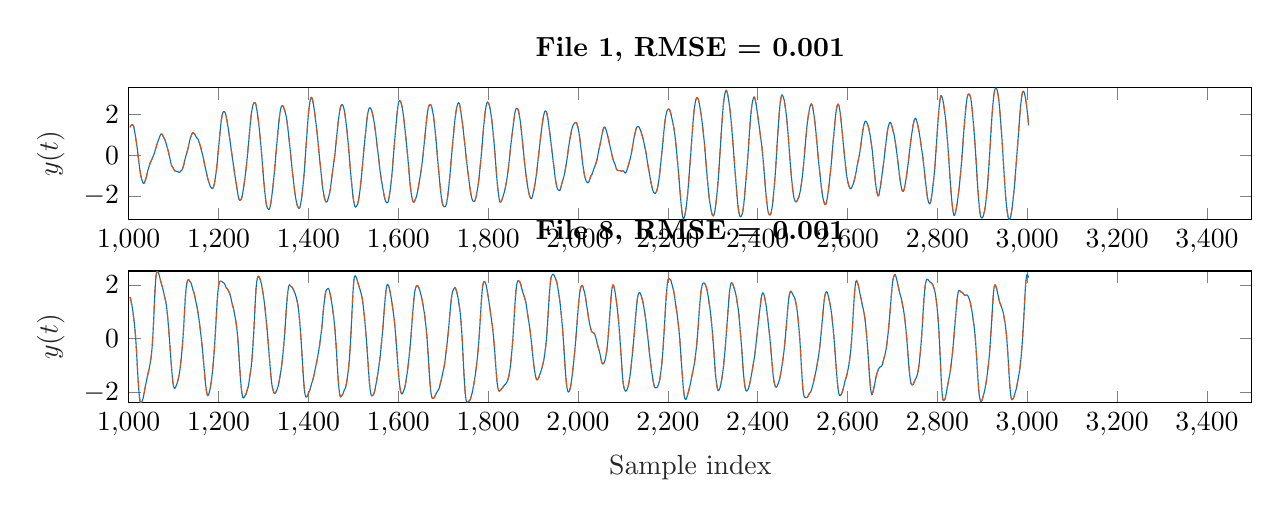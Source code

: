 % This file was created by matlab2tikz.
%
\definecolor{mycolor1}{rgb}{0.0,0.447,0.741}%
\definecolor{mycolor2}{rgb}{0.85,0.325,0.098}%
%
\begin{tikzpicture}

\begin{axis}[%
width=14.264cm,
height=1.674cm,
at={(0cm,2.326cm)},
scale only axis,
xmin=1000,
xmax=3500,
xlabel style={font=\color{white!15!black}},
xlabel={Sample index},
ymin=-3.16,
ymax=3.307,
ylabel style={font=\color{white!15!black}},
ylabel={$y(t)$},
axis background/.style={fill=white},
title style={font=\bfseries},
title={File 1, RMSE = 0.001}
]
\addplot [color=mycolor1, forget plot]
  table[row sep=crcr]{%
1003	1.372\\
1004	1.428\\
1005	1.466\\
1006	1.489\\
1007	1.499\\
1008	1.5\\
1009	1.49\\
1010	1.462\\
1011	1.407\\
1012	1.319\\
1013	1.206\\
1014	1.074\\
1015	0.932\\
1016	0.787\\
1017	0.642\\
1018	0.492\\
1019	0.328\\
1020	0.148\\
1021	-0.043\\
1022	-0.233\\
1023	-0.411\\
1024	-0.576\\
1025	-0.732\\
1026	-0.878\\
1027	-1.003\\
1028	-1.103\\
1029	-1.182\\
1030	-1.247\\
1031	-1.308\\
1032	-1.359\\
1033	-1.383\\
1034	-1.375\\
1035	-1.338\\
1036	-1.285\\
1037	-1.228\\
1038	-1.164\\
1039	-1.087\\
1040	-0.993\\
1041	-0.891\\
1042	-0.793\\
1043	-0.71\\
1044	-0.636\\
1045	-0.567\\
1046	-0.498\\
1047	-0.431\\
1048	-0.372\\
1049	-0.32\\
1050	-0.275\\
1051	-0.228\\
1052	-0.177\\
1053	-0.124\\
1054	-0.071\\
1055	-0.018\\
1056	0.037\\
1057	0.1\\
1058	0.169\\
1059	0.243\\
1060	0.317\\
1061	0.391\\
1062	0.467\\
1063	0.542\\
1064	0.614\\
1065	0.678\\
1066	0.735\\
1067	0.791\\
1068	0.85\\
1069	0.911\\
1070	0.968\\
1071	1.012\\
1072	1.041\\
1073	1.049\\
1074	1.037\\
1075	1.006\\
1076	0.963\\
1077	0.914\\
1078	0.868\\
1079	0.827\\
1080	0.785\\
1081	0.735\\
1082	0.671\\
1083	0.597\\
1084	0.519\\
1085	0.441\\
1086	0.363\\
1087	0.285\\
1088	0.202\\
1089	0.113\\
1090	0.017\\
1091	-0.085\\
1092	-0.19\\
1093	-0.294\\
1094	-0.389\\
1095	-0.467\\
1096	-0.525\\
1097	-0.564\\
1098	-0.593\\
1099	-0.624\\
1100	-0.664\\
1101	-0.709\\
1102	-0.747\\
1103	-0.769\\
1104	-0.776\\
1105	-0.778\\
1106	-0.783\\
1107	-0.79\\
1108	-0.797\\
1109	-0.804\\
1110	-0.815\\
1111	-0.83\\
1112	-0.84\\
1113	-0.835\\
1114	-0.813\\
1115	-0.786\\
1116	-0.768\\
1117	-0.756\\
1118	-0.74\\
1119	-0.703\\
1120	-0.647\\
1121	-0.578\\
1122	-0.505\\
1123	-0.425\\
1124	-0.333\\
1125	-0.231\\
1126	-0.132\\
1127	-0.045\\
1128	0.027\\
1129	0.096\\
1130	0.172\\
1131	0.255\\
1132	0.342\\
1133	0.434\\
1134	0.535\\
1135	0.643\\
1136	0.748\\
1137	0.836\\
1138	0.901\\
1139	0.954\\
1140	1.005\\
1141	1.054\\
1142	1.093\\
1143	1.107\\
1144	1.099\\
1145	1.08\\
1146	1.058\\
1147	1.032\\
1148	0.994\\
1149	0.946\\
1150	0.9\\
1151	0.865\\
1152	0.845\\
1153	0.828\\
1154	0.798\\
1155	0.748\\
1156	0.685\\
1157	0.619\\
1158	0.555\\
1159	0.489\\
1160	0.413\\
1161	0.326\\
1162	0.234\\
1163	0.145\\
1164	0.062\\
1165	-0.023\\
1166	-0.12\\
1167	-0.231\\
1168	-0.351\\
1169	-0.465\\
1170	-0.566\\
1171	-0.657\\
1172	-0.749\\
1173	-0.849\\
1174	-0.955\\
1175	-1.055\\
1176	-1.143\\
1177	-1.219\\
1178	-1.292\\
1179	-1.365\\
1180	-1.434\\
1181	-1.49\\
1182	-1.532\\
1183	-1.564\\
1184	-1.594\\
1185	-1.62\\
1186	-1.633\\
1187	-1.624\\
1188	-1.589\\
1189	-1.532\\
1190	-1.453\\
1191	-1.352\\
1192	-1.228\\
1193	-1.087\\
1194	-0.934\\
1195	-0.768\\
1196	-0.583\\
1197	-0.368\\
1198	-0.129\\
1199	0.122\\
1200	0.366\\
1201	0.599\\
1202	0.828\\
1203	1.06\\
1204	1.29\\
1205	1.507\\
1206	1.69\\
1207	1.841\\
1208	1.961\\
1209	2.054\\
1210	2.112\\
1211	2.139\\
1212	2.144\\
1213	2.136\\
1214	2.119\\
1215	2.08\\
1216	2.006\\
1217	1.902\\
1218	1.779\\
1219	1.654\\
1220	1.532\\
1221	1.404\\
1222	1.263\\
1223	1.109\\
1224	0.949\\
1225	0.791\\
1226	0.633\\
1227	0.473\\
1228	0.312\\
1229	0.153\\
1230	-9.316e-06\\
1231	-0.152\\
1232	-0.309\\
1233	-0.469\\
1234	-0.629\\
1235	-0.783\\
1236	-0.931\\
1237	-1.074\\
1238	-1.215\\
1239	-1.353\\
1240	-1.49\\
1241	-1.628\\
1242	-1.77\\
1243	-1.907\\
1244	-2.029\\
1245	-2.12\\
1246	-2.177\\
1247	-2.204\\
1248	-2.208\\
1249	-2.198\\
1250	-2.171\\
1251	-2.123\\
1252	-2.049\\
1253	-1.949\\
1254	-1.825\\
1255	-1.684\\
1256	-1.534\\
1257	-1.384\\
1258	-1.232\\
1259	-1.073\\
1260	-0.902\\
1261	-0.714\\
1262	-0.507\\
1263	-0.289\\
1264	-0.061\\
1265	0.171\\
1266	0.406\\
1267	0.645\\
1268	0.89\\
1269	1.143\\
1270	1.399\\
1271	1.641\\
1272	1.855\\
1273	2.036\\
1274	2.183\\
1275	2.309\\
1276	2.415\\
1277	2.498\\
1278	2.548\\
1279	2.573\\
1280	2.581\\
1281	2.574\\
1282	2.55\\
1283	2.495\\
1284	2.403\\
1285	2.273\\
1286	2.124\\
1287	1.963\\
1288	1.795\\
1289	1.617\\
1290	1.426\\
1291	1.222\\
1292	1.004\\
1293	0.776\\
1294	0.536\\
1295	0.284\\
1296	0.018\\
1297	-0.261\\
1298	-0.546\\
1299	-0.825\\
1300	-1.092\\
1301	-1.344\\
1302	-1.58\\
1303	-1.807\\
1304	-2.022\\
1305	-2.213\\
1306	-2.365\\
1307	-2.475\\
1308	-2.548\\
1309	-2.597\\
1310	-2.631\\
1311	-2.651\\
1312	-2.654\\
1313	-2.634\\
1314	-2.584\\
1315	-2.498\\
1316	-2.383\\
1317	-2.241\\
1318	-2.084\\
1319	-1.907\\
1320	-1.722\\
1321	-1.532\\
1322	-1.334\\
1323	-1.12\\
1324	-0.89\\
1325	-0.644\\
1326	-0.386\\
1327	-0.121\\
1328	0.139\\
1329	0.39\\
1330	0.634\\
1331	0.877\\
1332	1.118\\
1333	1.353\\
1334	1.578\\
1335	1.784\\
1336	1.967\\
1337	2.123\\
1338	2.246\\
1339	2.332\\
1340	2.392\\
1341	2.423\\
1342	2.434\\
1343	2.425\\
1344	2.396\\
1345	2.348\\
1346	2.285\\
1347	2.213\\
1348	2.138\\
1349	2.059\\
1350	1.969\\
1351	1.857\\
1352	1.717\\
1353	1.547\\
1354	1.361\\
1355	1.166\\
1356	0.969\\
1357	0.77\\
1358	0.567\\
1359	0.36\\
1360	0.147\\
1361	-0.073\\
1362	-0.298\\
1363	-0.52\\
1364	-0.732\\
1365	-0.93\\
1366	-1.12\\
1367	-1.311\\
1368	-1.507\\
1369	-1.699\\
1370	-1.868\\
1371	-2.01\\
1372	-2.135\\
1373	-2.252\\
1374	-2.362\\
1375	-2.453\\
1376	-2.514\\
1377	-2.55\\
1378	-2.575\\
1379	-2.595\\
1380	-2.594\\
1381	-2.553\\
1382	-2.466\\
1383	-2.346\\
1384	-2.21\\
1385	-2.063\\
1386	-1.896\\
1387	-1.698\\
1388	-1.48\\
1389	-1.253\\
1390	-1.013\\
1391	-0.749\\
1392	-0.452\\
1393	-0.128\\
1394	0.201\\
1395	0.52\\
1396	0.829\\
1397	1.14\\
1398	1.454\\
1399	1.756\\
1400	2.025\\
1401	2.249\\
1402	2.428\\
1403	2.575\\
1404	2.695\\
1405	2.781\\
1406	2.829\\
1407	2.836\\
1408	2.804\\
1409	2.736\\
1410	2.638\\
1411	2.515\\
1412	2.377\\
1413	2.229\\
1414	2.071\\
1415	1.901\\
1416	1.722\\
1417	1.537\\
1418	1.354\\
1419	1.165\\
1420	0.963\\
1421	0.743\\
1422	0.507\\
1423	0.27\\
1424	0.041\\
1425	-0.179\\
1426	-0.392\\
1427	-0.605\\
1428	-0.821\\
1429	-1.04\\
1430	-1.254\\
1431	-1.452\\
1432	-1.628\\
1433	-1.78\\
1434	-1.91\\
1435	-2.023\\
1436	-2.119\\
1437	-2.192\\
1438	-2.244\\
1439	-2.277\\
1440	-2.294\\
1441	-2.29\\
1442	-2.256\\
1443	-2.196\\
1444	-2.119\\
1445	-2.04\\
1446	-1.963\\
1447	-1.874\\
1448	-1.762\\
1449	-1.616\\
1450	-1.448\\
1451	-1.272\\
1452	-1.097\\
1453	-0.925\\
1454	-0.756\\
1455	-0.593\\
1456	-0.436\\
1457	-0.283\\
1458	-0.121\\
1459	0.062\\
1460	0.267\\
1461	0.49\\
1462	0.722\\
1463	0.951\\
1464	1.17\\
1465	1.376\\
1466	1.572\\
1467	1.757\\
1468	1.929\\
1469	2.084\\
1470	2.217\\
1471	2.322\\
1472	2.399\\
1473	2.451\\
1474	2.479\\
1475	2.486\\
1476	2.47\\
1477	2.433\\
1478	2.374\\
1479	2.291\\
1480	2.182\\
1481	2.047\\
1482	1.892\\
1483	1.729\\
1484	1.557\\
1485	1.37\\
1486	1.165\\
1487	0.943\\
1488	0.711\\
1489	0.47\\
1490	0.217\\
1491	-0.049\\
1492	-0.325\\
1493	-0.597\\
1494	-0.851\\
1495	-1.091\\
1496	-1.324\\
1497	-1.557\\
1498	-1.78\\
1499	-1.979\\
1500	-2.144\\
1501	-2.282\\
1502	-2.394\\
1503	-2.479\\
1504	-2.53\\
1505	-2.543\\
1506	-2.528\\
1507	-2.499\\
1508	-2.464\\
1509	-2.419\\
1510	-2.354\\
1511	-2.261\\
1512	-2.141\\
1513	-2.001\\
1514	-1.847\\
1515	-1.679\\
1516	-1.493\\
1517	-1.287\\
1518	-1.063\\
1519	-0.828\\
1520	-0.582\\
1521	-0.331\\
1522	-0.079\\
1523	0.168\\
1524	0.405\\
1525	0.63\\
1526	0.846\\
1527	1.059\\
1528	1.277\\
1529	1.496\\
1530	1.702\\
1531	1.884\\
1532	2.034\\
1533	2.151\\
1534	2.238\\
1535	2.297\\
1536	2.328\\
1537	2.332\\
1538	2.315\\
1539	2.282\\
1540	2.235\\
1541	2.172\\
1542	2.095\\
1543	2.004\\
1544	1.901\\
1545	1.787\\
1546	1.658\\
1547	1.516\\
1548	1.363\\
1549	1.2\\
1550	1.028\\
1551	0.845\\
1552	0.653\\
1553	0.46\\
1554	0.275\\
1555	0.098\\
1556	-0.083\\
1557	-0.276\\
1558	-0.48\\
1559	-0.677\\
1560	-0.852\\
1561	-1.004\\
1562	-1.142\\
1563	-1.278\\
1564	-1.414\\
1565	-1.547\\
1566	-1.672\\
1567	-1.793\\
1568	-1.911\\
1569	-2.023\\
1570	-2.121\\
1571	-2.199\\
1572	-2.255\\
1573	-2.295\\
1574	-2.323\\
1575	-2.335\\
1576	-2.327\\
1577	-2.29\\
1578	-2.224\\
1579	-2.127\\
1580	-2.005\\
1581	-1.864\\
1582	-1.709\\
1583	-1.541\\
1584	-1.354\\
1585	-1.143\\
1586	-0.905\\
1587	-0.645\\
1588	-0.373\\
1589	-0.097\\
1590	0.178\\
1591	0.45\\
1592	0.717\\
1593	0.979\\
1594	1.235\\
1595	1.486\\
1596	1.732\\
1597	1.967\\
1598	2.18\\
1599	2.364\\
1600	2.509\\
1601	2.61\\
1602	2.667\\
1603	2.683\\
1604	2.666\\
1605	2.632\\
1606	2.583\\
1607	2.516\\
1608	2.428\\
1609	2.315\\
1610	2.18\\
1611	2.024\\
1612	1.85\\
1613	1.662\\
1614	1.463\\
1615	1.258\\
1616	1.05\\
1617	0.84\\
1618	0.626\\
1619	0.404\\
1620	0.174\\
1621	-0.067\\
1622	-0.316\\
1623	-0.573\\
1624	-0.831\\
1625	-1.082\\
1626	-1.322\\
1627	-1.542\\
1628	-1.731\\
1629	-1.892\\
1630	-2.026\\
1631	-2.134\\
1632	-2.22\\
1633	-2.276\\
1634	-2.303\\
1635	-2.3\\
1636	-2.267\\
1637	-2.218\\
1638	-2.164\\
1639	-2.109\\
1640	-2.048\\
1641	-1.973\\
1642	-1.88\\
1643	-1.771\\
1644	-1.651\\
1645	-1.525\\
1646	-1.398\\
1647	-1.269\\
1648	-1.138\\
1649	-1.004\\
1650	-0.865\\
1651	-0.717\\
1652	-0.559\\
1653	-0.389\\
1654	-0.207\\
1655	-0.009\\
1656	0.201\\
1657	0.417\\
1658	0.633\\
1659	0.85\\
1660	1.071\\
1661	1.296\\
1662	1.523\\
1663	1.739\\
1664	1.933\\
1665	2.099\\
1666	2.235\\
1667	2.339\\
1668	2.413\\
1669	2.459\\
1670	2.483\\
1671	2.49\\
1672	2.483\\
1673	2.454\\
1674	2.396\\
1675	2.312\\
1676	2.208\\
1677	2.095\\
1678	1.97\\
1679	1.824\\
1680	1.645\\
1681	1.437\\
1682	1.212\\
1683	0.982\\
1684	0.751\\
1685	0.513\\
1686	0.261\\
1687	-0.005\\
1688	-0.277\\
1689	-0.54\\
1690	-0.787\\
1691	-1.019\\
1692	-1.244\\
1693	-1.468\\
1694	-1.687\\
1695	-1.892\\
1696	-2.071\\
1697	-2.216\\
1698	-2.328\\
1699	-2.408\\
1700	-2.464\\
1701	-2.501\\
1702	-2.522\\
1703	-2.529\\
1704	-2.523\\
1705	-2.502\\
1706	-2.463\\
1707	-2.398\\
1708	-2.3\\
1709	-2.172\\
1710	-2.017\\
1711	-1.842\\
1712	-1.648\\
1713	-1.437\\
1714	-1.207\\
1715	-0.963\\
1716	-0.708\\
1717	-0.446\\
1718	-0.183\\
1719	0.077\\
1720	0.328\\
1721	0.568\\
1722	0.801\\
1723	1.032\\
1724	1.262\\
1725	1.49\\
1726	1.705\\
1727	1.896\\
1728	2.061\\
1729	2.203\\
1730	2.324\\
1731	2.423\\
1732	2.499\\
1733	2.551\\
1734	2.575\\
1735	2.569\\
1736	2.524\\
1737	2.437\\
1738	2.313\\
1739	2.165\\
1740	2.015\\
1741	1.866\\
1742	1.712\\
1743	1.542\\
1744	1.356\\
1745	1.161\\
1746	0.965\\
1747	0.767\\
1748	0.562\\
1749	0.348\\
1750	0.131\\
1751	-0.078\\
1752	-0.275\\
1753	-0.462\\
1754	-0.643\\
1755	-0.822\\
1756	-0.997\\
1757	-1.169\\
1758	-1.338\\
1759	-1.506\\
1760	-1.667\\
1761	-1.813\\
1762	-1.939\\
1763	-2.044\\
1764	-2.129\\
1765	-2.194\\
1766	-2.237\\
1767	-2.262\\
1768	-2.272\\
1769	-2.271\\
1770	-2.256\\
1771	-2.215\\
1772	-2.146\\
1773	-2.053\\
1774	-1.943\\
1775	-1.828\\
1776	-1.707\\
1777	-1.574\\
1778	-1.423\\
1779	-1.25\\
1780	-1.056\\
1781	-0.847\\
1782	-0.627\\
1783	-0.401\\
1784	-0.167\\
1785	0.075\\
1786	0.329\\
1787	0.593\\
1788	0.861\\
1789	1.125\\
1790	1.379\\
1791	1.619\\
1792	1.841\\
1793	2.041\\
1794	2.21\\
1795	2.35\\
1796	2.461\\
1797	2.543\\
1798	2.593\\
1799	2.608\\
1800	2.592\\
1801	2.553\\
1802	2.496\\
1803	2.422\\
1804	2.327\\
1805	2.207\\
1806	2.068\\
1807	1.914\\
1808	1.75\\
1809	1.57\\
1810	1.365\\
1811	1.138\\
1812	0.894\\
1813	0.646\\
1814	0.396\\
1815	0.135\\
1816	-0.142\\
1817	-0.435\\
1818	-0.732\\
1819	-1.015\\
1820	-1.274\\
1821	-1.507\\
1822	-1.714\\
1823	-1.899\\
1824	-2.058\\
1825	-2.183\\
1826	-2.265\\
1827	-2.298\\
1828	-2.294\\
1829	-2.266\\
1830	-2.223\\
1831	-2.17\\
1832	-2.107\\
1833	-2.035\\
1834	-1.959\\
1835	-1.884\\
1836	-1.808\\
1837	-1.723\\
1838	-1.625\\
1839	-1.516\\
1840	-1.4\\
1841	-1.277\\
1842	-1.14\\
1843	-0.987\\
1844	-0.817\\
1845	-0.638\\
1846	-0.453\\
1847	-0.259\\
1848	-0.052\\
1849	0.167\\
1850	0.386\\
1851	0.593\\
1852	0.783\\
1853	0.961\\
1854	1.136\\
1855	1.314\\
1856	1.492\\
1857	1.667\\
1858	1.835\\
1859	1.99\\
1860	2.12\\
1861	2.215\\
1862	2.273\\
1863	2.299\\
1864	2.306\\
1865	2.298\\
1866	2.274\\
1867	2.224\\
1868	2.144\\
1869	2.034\\
1870	1.905\\
1871	1.762\\
1872	1.6\\
1873	1.414\\
1874	1.205\\
1875	0.983\\
1876	0.762\\
1877	0.546\\
1878	0.331\\
1879	0.109\\
1880	-0.118\\
1881	-0.337\\
1882	-0.538\\
1883	-0.72\\
1884	-0.893\\
1885	-1.063\\
1886	-1.231\\
1887	-1.39\\
1888	-1.532\\
1889	-1.66\\
1890	-1.775\\
1891	-1.877\\
1892	-1.962\\
1893	-2.03\\
1894	-2.082\\
1895	-2.119\\
1896	-2.134\\
1897	-2.116\\
1898	-2.06\\
1899	-1.977\\
1900	-1.882\\
1901	-1.785\\
1902	-1.685\\
1903	-1.572\\
1904	-1.445\\
1905	-1.31\\
1906	-1.168\\
1907	-1.014\\
1908	-0.841\\
1909	-0.648\\
1910	-0.451\\
1911	-0.257\\
1912	-0.069\\
1913	0.124\\
1914	0.327\\
1915	0.533\\
1916	0.73\\
1917	0.912\\
1918	1.088\\
1919	1.266\\
1920	1.443\\
1921	1.61\\
1922	1.758\\
1923	1.884\\
1924	1.992\\
1925	2.079\\
1926	2.14\\
1927	2.172\\
1928	2.175\\
1929	2.155\\
1930	2.11\\
1931	2.033\\
1932	1.923\\
1933	1.79\\
1934	1.644\\
1935	1.489\\
1936	1.325\\
1937	1.151\\
1938	0.971\\
1939	0.79\\
1940	0.609\\
1941	0.422\\
1942	0.23\\
1943	0.039\\
1944	-0.14\\
1945	-0.31\\
1946	-0.483\\
1947	-0.67\\
1948	-0.866\\
1949	-1.051\\
1950	-1.209\\
1951	-1.339\\
1952	-1.449\\
1953	-1.543\\
1954	-1.618\\
1955	-1.668\\
1956	-1.695\\
1957	-1.711\\
1958	-1.724\\
1959	-1.726\\
1960	-1.703\\
1961	-1.651\\
1962	-1.571\\
1963	-1.483\\
1964	-1.397\\
1965	-1.318\\
1966	-1.245\\
1967	-1.173\\
1968	-1.097\\
1969	-1.009\\
1970	-0.907\\
1971	-0.792\\
1972	-0.671\\
1973	-0.546\\
1974	-0.418\\
1975	-0.279\\
1976	-0.125\\
1977	0.038\\
1978	0.201\\
1979	0.359\\
1980	0.511\\
1981	0.653\\
1982	0.786\\
1983	0.911\\
1984	1.029\\
1985	1.141\\
1986	1.245\\
1987	1.335\\
1988	1.406\\
1989	1.459\\
1990	1.501\\
1991	1.535\\
1992	1.563\\
1993	1.584\\
1994	1.6\\
1995	1.61\\
1996	1.604\\
1997	1.577\\
1998	1.524\\
1999	1.448\\
2000	1.358\\
2001	1.259\\
2002	1.142\\
2003	1.001\\
2004	0.835\\
2005	0.651\\
2006	0.46\\
2007	0.268\\
2008	0.074\\
2009	-0.121\\
2010	-0.31\\
2011	-0.487\\
2012	-0.648\\
2013	-0.795\\
2014	-0.926\\
2015	-1.037\\
2016	-1.126\\
2017	-1.192\\
2018	-1.244\\
2019	-1.288\\
2020	-1.322\\
2021	-1.344\\
2022	-1.347\\
2023	-1.334\\
2024	-1.307\\
2025	-1.263\\
2026	-1.202\\
2027	-1.131\\
2028	-1.063\\
2029	-1.012\\
2030	-0.973\\
2031	-0.936\\
2032	-0.887\\
2033	-0.822\\
2034	-0.751\\
2035	-0.686\\
2036	-0.629\\
2037	-0.576\\
2038	-0.52\\
2039	-0.459\\
2040	-0.393\\
2041	-0.324\\
2042	-0.243\\
2043	-0.143\\
2044	-0.027\\
2045	0.097\\
2046	0.214\\
2047	0.316\\
2048	0.409\\
2049	0.505\\
2050	0.613\\
2051	0.728\\
2052	0.846\\
2053	0.96\\
2054	1.069\\
2055	1.174\\
2056	1.266\\
2057	1.334\\
2058	1.372\\
2059	1.381\\
2060	1.367\\
2061	1.335\\
2062	1.284\\
2063	1.216\\
2064	1.134\\
2065	1.05\\
2066	0.968\\
2067	0.882\\
2068	0.787\\
2069	0.68\\
2070	0.571\\
2071	0.469\\
2072	0.375\\
2073	0.283\\
2074	0.185\\
2075	0.082\\
2076	-0.019\\
2077	-0.111\\
2078	-0.19\\
2079	-0.258\\
2080	-0.314\\
2081	-0.365\\
2082	-0.419\\
2083	-0.482\\
2084	-0.556\\
2085	-0.629\\
2086	-0.688\\
2087	-0.722\\
2088	-0.738\\
2089	-0.746\\
2090	-0.752\\
2091	-0.756\\
2092	-0.755\\
2093	-0.751\\
2094	-0.751\\
2095	-0.76\\
2096	-0.771\\
2097	-0.778\\
2098	-0.775\\
2099	-0.766\\
2100	-0.761\\
2101	-0.766\\
2102	-0.786\\
2103	-0.818\\
2104	-0.851\\
2105	-0.872\\
2106	-0.87\\
2107	-0.837\\
2108	-0.784\\
2109	-0.721\\
2110	-0.656\\
2111	-0.586\\
2112	-0.508\\
2113	-0.426\\
2114	-0.346\\
2115	-0.269\\
2116	-0.19\\
2117	-0.099\\
2118	0.005\\
2119	0.118\\
2120	0.235\\
2121	0.359\\
2122	0.493\\
2123	0.633\\
2124	0.767\\
2125	0.885\\
2126	0.987\\
2127	1.082\\
2128	1.177\\
2129	1.265\\
2130	1.334\\
2131	1.377\\
2132	1.401\\
2133	1.413\\
2134	1.417\\
2135	1.409\\
2136	1.381\\
2137	1.338\\
2138	1.288\\
2139	1.236\\
2140	1.178\\
2141	1.109\\
2142	1.033\\
2143	0.954\\
2144	0.875\\
2145	0.793\\
2146	0.699\\
2147	0.596\\
2148	0.489\\
2149	0.388\\
2150	0.29\\
2151	0.182\\
2152	0.054\\
2153	-0.092\\
2154	-0.247\\
2155	-0.393\\
2156	-0.522\\
2157	-0.643\\
2158	-0.765\\
2159	-0.894\\
2160	-1.028\\
2161	-1.158\\
2162	-1.277\\
2163	-1.384\\
2164	-1.483\\
2165	-1.579\\
2166	-1.666\\
2167	-1.74\\
2168	-1.793\\
2169	-1.826\\
2170	-1.847\\
2171	-1.86\\
2172	-1.863\\
2173	-1.849\\
2174	-1.813\\
2175	-1.756\\
2176	-1.685\\
2177	-1.6\\
2178	-1.497\\
2179	-1.373\\
2180	-1.225\\
2181	-1.057\\
2182	-0.873\\
2183	-0.676\\
2184	-0.467\\
2185	-0.249\\
2186	-0.028\\
2187	0.193\\
2188	0.413\\
2189	0.639\\
2190	0.874\\
2191	1.112\\
2192	1.34\\
2193	1.545\\
2194	1.72\\
2195	1.867\\
2196	1.988\\
2197	2.084\\
2198	2.156\\
2199	2.207\\
2200	2.24\\
2201	2.259\\
2202	2.268\\
2203	2.259\\
2204	2.226\\
2205	2.171\\
2206	2.096\\
2207	2.008\\
2208	1.915\\
2209	1.817\\
2210	1.719\\
2211	1.62\\
2212	1.517\\
2213	1.401\\
2214	1.265\\
2215	1.107\\
2216	0.929\\
2217	0.737\\
2218	0.532\\
2219	0.314\\
2220	0.079\\
2221	-0.167\\
2222	-0.419\\
2223	-0.67\\
2224	-0.924\\
2225	-1.186\\
2226	-1.456\\
2227	-1.73\\
2228	-1.996\\
2229	-2.247\\
2230	-2.48\\
2231	-2.693\\
2232	-2.876\\
2233	-3.016\\
2234	-3.099\\
2235	-3.122\\
2236	-3.091\\
2237	-3.019\\
2238	-2.922\\
2239	-2.806\\
2240	-2.672\\
2241	-2.519\\
2242	-2.345\\
2243	-2.146\\
2244	-1.918\\
2245	-1.665\\
2246	-1.389\\
2247	-1.1\\
2248	-0.81\\
2249	-0.523\\
2250	-0.237\\
2251	0.056\\
2252	0.36\\
2253	0.674\\
2254	0.99\\
2255	1.298\\
2256	1.59\\
2257	1.851\\
2258	2.086\\
2259	2.292\\
2260	2.445\\
2261	2.574\\
2262	2.679\\
2263	2.755\\
2264	2.805\\
2265	2.827\\
2266	2.82\\
2267	2.787\\
2268	2.73\\
2269	2.65\\
2270	2.543\\
2271	2.418\\
2272	2.285\\
2273	2.15\\
2274	2.009\\
2275	1.853\\
2276	1.679\\
2277	1.489\\
2278	1.294\\
2279	1.098\\
2280	0.896\\
2281	0.676\\
2282	0.433\\
2283	0.17\\
2284	-0.101\\
2285	-0.371\\
2286	-0.637\\
2287	-0.901\\
2288	-1.161\\
2289	-1.413\\
2290	-1.652\\
2291	-1.871\\
2292	-2.071\\
2293	-2.24\\
2294	-2.39\\
2295	-2.524\\
2296	-2.646\\
2297	-2.758\\
2298	-2.85\\
2299	-2.917\\
2300	-2.956\\
2301	-2.97\\
2302	-2.952\\
2303	-2.903\\
2304	-2.819\\
2305	-2.697\\
2306	-2.544\\
2307	-2.37\\
2308	-2.18\\
2309	-1.977\\
2310	-1.755\\
2311	-1.508\\
2312	-1.235\\
2313	-0.938\\
2314	-0.623\\
2315	-0.293\\
2316	0.05\\
2317	0.402\\
2318	0.757\\
2319	1.104\\
2320	1.436\\
2321	1.753\\
2322	2.047\\
2323	2.317\\
2324	2.558\\
2325	2.748\\
2326	2.898\\
2327	3.02\\
2328	3.11\\
2329	3.169\\
2330	3.187\\
2331	3.158\\
2332	3.093\\
2333	3.0\\
2334	2.89\\
2335	2.765\\
2336	2.623\\
2337	2.464\\
2338	2.291\\
2339	2.102\\
2340	1.895\\
2341	1.664\\
2342	1.409\\
2343	1.136\\
2344	0.856\\
2345	0.574\\
2346	0.291\\
2347	0.001\\
2348	-0.295\\
2349	-0.591\\
2350	-0.883\\
2351	-1.168\\
2352	-1.447\\
2353	-1.718\\
2354	-1.979\\
2355	-2.222\\
2356	-2.439\\
2357	-2.623\\
2358	-2.773\\
2359	-2.887\\
2360	-2.957\\
2361	-2.999\\
2362	-3.015\\
2363	-3.006\\
2364	-2.972\\
2365	-2.913\\
2366	-2.831\\
2367	-2.723\\
2368	-2.582\\
2369	-2.404\\
2370	-2.191\\
2371	-1.953\\
2372	-1.703\\
2373	-1.448\\
2374	-1.189\\
2375	-0.926\\
2376	-0.656\\
2377	-0.375\\
2378	-0.08\\
2379	0.234\\
2380	0.563\\
2381	0.894\\
2382	1.213\\
2383	1.51\\
2384	1.782\\
2385	2.029\\
2386	2.25\\
2387	2.435\\
2388	2.579\\
2389	2.687\\
2390	2.77\\
2391	2.829\\
2392	2.853\\
2393	2.836\\
2394	2.774\\
2395	2.678\\
2396	2.557\\
2397	2.423\\
2398	2.277\\
2399	2.122\\
2400	1.962\\
2401	1.803\\
2402	1.645\\
2403	1.486\\
2404	1.319\\
2405	1.146\\
2406	0.974\\
2407	0.808\\
2408	0.648\\
2409	0.478\\
2410	0.287\\
2411	0.066\\
2412	-0.182\\
2413	-0.447\\
2414	-0.716\\
2415	-0.985\\
2416	-1.253\\
2417	-1.518\\
2418	-1.775\\
2419	-2.018\\
2420	-2.242\\
2421	-2.44\\
2422	-2.608\\
2423	-2.738\\
2424	-2.828\\
2425	-2.881\\
2426	-2.91\\
2427	-2.926\\
2428	-2.924\\
2429	-2.887\\
2430	-2.812\\
2431	-2.703\\
2432	-2.569\\
2433	-2.412\\
2434	-2.227\\
2435	-2.002\\
2436	-1.754\\
2437	-1.496\\
2438	-1.233\\
2439	-0.952\\
2440	-0.636\\
2441	-0.281\\
2442	0.096\\
2443	0.461\\
2444	0.804\\
2445	1.128\\
2446	1.448\\
2447	1.761\\
2448	2.057\\
2449	2.312\\
2450	2.527\\
2451	2.705\\
2452	2.842\\
2453	2.929\\
2454	2.964\\
2455	2.952\\
2456	2.913\\
2457	2.86\\
2458	2.791\\
2459	2.694\\
2460	2.572\\
2461	2.426\\
2462	2.268\\
2463	2.1\\
2464	1.915\\
2465	1.708\\
2466	1.477\\
2467	1.221\\
2468	0.945\\
2469	0.651\\
2470	0.349\\
2471	0.048\\
2472	-0.246\\
2473	-0.525\\
2474	-0.786\\
2475	-1.027\\
2476	-1.251\\
2477	-1.461\\
2478	-1.659\\
2479	-1.839\\
2480	-1.991\\
2481	-2.106\\
2482	-2.183\\
2483	-2.234\\
2484	-2.267\\
2485	-2.284\\
2486	-2.282\\
2487	-2.257\\
2488	-2.217\\
2489	-2.173\\
2490	-2.127\\
2491	-2.075\\
2492	-2.008\\
2493	-1.927\\
2494	-1.833\\
2495	-1.723\\
2496	-1.596\\
2497	-1.448\\
2498	-1.283\\
2499	-1.107\\
2500	-0.922\\
2501	-0.722\\
2502	-0.497\\
2503	-0.249\\
2504	0.012\\
2505	0.274\\
2506	0.531\\
2507	0.784\\
2508	1.033\\
2509	1.269\\
2510	1.483\\
2511	1.668\\
2512	1.831\\
2513	1.977\\
2514	2.111\\
2515	2.23\\
2516	2.334\\
2517	2.419\\
2518	2.482\\
2519	2.516\\
2520	2.514\\
2521	2.473\\
2522	2.399\\
2523	2.294\\
2524	2.166\\
2525	2.019\\
2526	1.857\\
2527	1.683\\
2528	1.494\\
2529	1.288\\
2530	1.062\\
2531	0.819\\
2532	0.565\\
2533	0.309\\
2534	0.06\\
2535	-0.178\\
2536	-0.399\\
2537	-0.604\\
2538	-0.799\\
2539	-0.994\\
2540	-1.197\\
2541	-1.403\\
2542	-1.6\\
2543	-1.776\\
2544	-1.926\\
2545	-2.052\\
2546	-2.161\\
2547	-2.254\\
2548	-2.33\\
2549	-2.386\\
2550	-2.417\\
2551	-2.418\\
2552	-2.383\\
2553	-2.308\\
2554	-2.202\\
2555	-2.079\\
2556	-1.944\\
2557	-1.791\\
2558	-1.613\\
2559	-1.414\\
2560	-1.205\\
2561	-1.001\\
2562	-0.799\\
2563	-0.589\\
2564	-0.356\\
2565	-0.098\\
2566	0.167\\
2567	0.424\\
2568	0.668\\
2569	0.905\\
2570	1.146\\
2571	1.391\\
2572	1.631\\
2573	1.852\\
2574	2.047\\
2575	2.212\\
2576	2.344\\
2577	2.441\\
2578	2.496\\
2579	2.504\\
2580	2.474\\
2581	2.412\\
2582	2.317\\
2583	2.188\\
2584	2.024\\
2585	1.831\\
2586	1.62\\
2587	1.397\\
2588	1.167\\
2589	0.93\\
2590	0.692\\
2591	0.462\\
2592	0.244\\
2593	0.035\\
2594	-0.174\\
2595	-0.389\\
2596	-0.603\\
2597	-0.802\\
2598	-0.973\\
2599	-1.115\\
2600	-1.231\\
2601	-1.333\\
2602	-1.42\\
2603	-1.494\\
2604	-1.553\\
2605	-1.599\\
2606	-1.631\\
2607	-1.643\\
2608	-1.629\\
2609	-1.595\\
2610	-1.549\\
2611	-1.501\\
2612	-1.447\\
2613	-1.383\\
2614	-1.306\\
2615	-1.223\\
2616	-1.138\\
2617	-1.049\\
2618	-0.947\\
2619	-0.83\\
2620	-0.701\\
2621	-0.574\\
2622	-0.455\\
2623	-0.346\\
2624	-0.24\\
2625	-0.133\\
2626	-0.022\\
2627	0.098\\
2628	0.233\\
2629	0.389\\
2630	0.561\\
2631	0.737\\
2632	0.906\\
2633	1.062\\
2634	1.204\\
2635	1.334\\
2636	1.447\\
2637	1.541\\
2638	1.612\\
2639	1.656\\
2640	1.673\\
2641	1.666\\
2642	1.639\\
2643	1.6\\
2644	1.552\\
2645	1.495\\
2646	1.424\\
2647	1.336\\
2648	1.235\\
2649	1.126\\
2650	1.005\\
2651	0.869\\
2652	0.72\\
2653	0.564\\
2654	0.401\\
2655	0.228\\
2656	0.032\\
2657	-0.19\\
2658	-0.429\\
2659	-0.665\\
2660	-0.886\\
2661	-1.091\\
2662	-1.287\\
2663	-1.47\\
2664	-1.632\\
2665	-1.767\\
2666	-1.872\\
2667	-1.948\\
2668	-1.989\\
2669	-1.985\\
2670	-1.921\\
2671	-1.815\\
2672	-1.686\\
2673	-1.552\\
2674	-1.415\\
2675	-1.263\\
2676	-1.095\\
2677	-0.92\\
2678	-0.752\\
2679	-0.592\\
2680	-0.429\\
2681	-0.252\\
2682	-0.057\\
2683	0.143\\
2684	0.336\\
2685	0.522\\
2686	0.705\\
2687	0.889\\
2688	1.062\\
2689	1.214\\
2690	1.333\\
2691	1.425\\
2692	1.499\\
2693	1.559\\
2694	1.601\\
2695	1.617\\
2696	1.602\\
2697	1.556\\
2698	1.487\\
2699	1.405\\
2700	1.321\\
2701	1.238\\
2702	1.156\\
2703	1.067\\
2704	0.964\\
2705	0.841\\
2706	0.7\\
2707	0.547\\
2708	0.388\\
2709	0.226\\
2710	0.059\\
2711	-0.112\\
2712	-0.293\\
2713	-0.482\\
2714	-0.675\\
2715	-0.866\\
2716	-1.045\\
2717	-1.209\\
2718	-1.357\\
2719	-1.488\\
2720	-1.601\\
2721	-1.69\\
2722	-1.748\\
2723	-1.774\\
2724	-1.769\\
2725	-1.734\\
2726	-1.669\\
2727	-1.576\\
2728	-1.459\\
2729	-1.329\\
2730	-1.193\\
2731	-1.053\\
2732	-0.903\\
2733	-0.74\\
2734	-0.566\\
2735	-0.385\\
2736	-0.202\\
2737	-0.014\\
2738	0.179\\
2739	0.373\\
2740	0.558\\
2741	0.729\\
2742	0.89\\
2743	1.047\\
2744	1.204\\
2745	1.354\\
2746	1.486\\
2747	1.592\\
2748	1.679\\
2749	1.748\\
2750	1.797\\
2751	1.813\\
2752	1.797\\
2753	1.75\\
2754	1.683\\
2755	1.606\\
2756	1.515\\
2757	1.41\\
2758	1.293\\
2759	1.168\\
2760	1.043\\
2761	0.913\\
2762	0.773\\
2763	0.621\\
2764	0.46\\
2765	0.302\\
2766	0.15\\
2767	-0.003\\
2768	-0.169\\
2769	-0.354\\
2770	-0.556\\
2771	-0.763\\
2772	-0.97\\
2773	-1.174\\
2774	-1.377\\
2775	-1.575\\
2776	-1.763\\
2777	-1.93\\
2778	-2.072\\
2779	-2.186\\
2780	-2.274\\
2781	-2.339\\
2782	-2.376\\
2783	-2.378\\
2784	-2.344\\
2785	-2.274\\
2786	-2.173\\
2787	-2.044\\
2788	-1.892\\
2789	-1.717\\
2790	-1.529\\
2791	-1.334\\
2792	-1.133\\
2793	-0.918\\
2794	-0.674\\
2795	-0.392\\
2796	-0.081\\
2797	0.242\\
2798	0.566\\
2799	0.891\\
2800	1.221\\
2801	1.548\\
2802	1.853\\
2803	2.127\\
2804	2.366\\
2805	2.572\\
2806	2.743\\
2807	2.867\\
2808	2.929\\
2809	2.928\\
2810	2.879\\
2811	2.804\\
2812	2.715\\
2813	2.607\\
2814	2.474\\
2815	2.323\\
2816	2.161\\
2817	1.993\\
2818	1.812\\
2819	1.601\\
2820	1.362\\
2821	1.1\\
2822	0.826\\
2823	0.543\\
2824	0.245\\
2825	-0.075\\
2826	-0.415\\
2827	-0.758\\
2828	-1.093\\
2829	-1.404\\
2830	-1.692\\
2831	-1.959\\
2832	-2.203\\
2833	-2.424\\
2834	-2.618\\
2835	-2.776\\
2836	-2.89\\
2837	-2.947\\
2838	-2.949\\
2839	-2.902\\
2840	-2.824\\
2841	-2.729\\
2842	-2.619\\
2843	-2.495\\
2844	-2.355\\
2845	-2.201\\
2846	-2.036\\
2847	-1.859\\
2848	-1.67\\
2849	-1.466\\
2850	-1.248\\
2851	-1.018\\
2852	-0.778\\
2853	-0.526\\
2854	-0.263\\
2855	0.016\\
2856	0.311\\
2857	0.616\\
2858	0.918\\
2859	1.213\\
2860	1.496\\
2861	1.758\\
2862	2.006\\
2863	2.242\\
2864	2.461\\
2865	2.65\\
2866	2.8\\
2867	2.906\\
2868	2.973\\
2869	3.0\\
2870	3.004\\
2871	2.992\\
2872	2.962\\
2873	2.905\\
2874	2.817\\
2875	2.694\\
2876	2.532\\
2877	2.33\\
2878	2.098\\
2879	1.85\\
2880	1.599\\
2881	1.344\\
2882	1.077\\
2883	0.788\\
2884	0.475\\
2885	0.142\\
2886	-0.207\\
2887	-0.568\\
2888	-0.935\\
2889	-1.299\\
2890	-1.638\\
2891	-1.94\\
2892	-2.207\\
2893	-2.446\\
2894	-2.659\\
2895	-2.833\\
2896	-2.957\\
2897	-3.034\\
2898	-3.067\\
2899	-3.078\\
2900	-3.068\\
2901	-3.035\\
2902	-2.976\\
2903	-2.901\\
2904	-2.818\\
2905	-2.727\\
2906	-2.607\\
2907	-2.454\\
2908	-2.266\\
2909	-2.059\\
2910	-1.843\\
2911	-1.614\\
2912	-1.355\\
2913	-1.066\\
2914	-0.752\\
2915	-0.423\\
2916	-0.08\\
2917	0.278\\
2918	0.652\\
2919	1.03\\
2920	1.398\\
2921	1.742\\
2922	2.059\\
2923	2.345\\
2924	2.6\\
2925	2.819\\
2926	2.995\\
2927	3.128\\
2928	3.221\\
2929	3.28\\
2930	3.306\\
2931	3.299\\
2932	3.263\\
2933	3.197\\
2934	3.102\\
2935	2.977\\
2936	2.823\\
2937	2.637\\
2938	2.42\\
2939	2.173\\
2940	1.906\\
2941	1.628\\
2942	1.34\\
2943	1.035\\
2944	0.709\\
2945	0.361\\
2946	0.001\\
2947	-0.362\\
2948	-0.72\\
2949	-1.073\\
2950	-1.418\\
2951	-1.744\\
2952	-2.036\\
2953	-2.287\\
2954	-2.499\\
2955	-2.686\\
2956	-2.851\\
2957	-2.986\\
2958	-3.082\\
2959	-3.139\\
2960	-3.16\\
2961	-3.144\\
2962	-3.095\\
2963	-3.016\\
2964	-2.911\\
2965	-2.786\\
2966	-2.638\\
2967	-2.466\\
2968	-2.271\\
2969	-2.063\\
2970	-1.849\\
2971	-1.629\\
2972	-1.396\\
2973	-1.135\\
2974	-0.845\\
2975	-0.542\\
2976	-0.243\\
2977	0.048\\
2978	0.333\\
2979	0.621\\
2980	0.916\\
2981	1.213\\
2982	1.509\\
2983	1.8\\
2984	2.081\\
2985	2.342\\
2986	2.57\\
2987	2.763\\
2988	2.918\\
2989	3.036\\
2990	3.111\\
2991	3.145\\
2992	3.137\\
2993	3.095\\
2994	3.024\\
2995	2.929\\
2996	2.811\\
2997	2.673\\
2998	2.518\\
2999	2.349\\
3000	2.163\\
3001	1.957\\
3002	1.727\\
3003	1.471\\
};
\addplot [color=mycolor2, dashed, forget plot]
  table[row sep=crcr]{%
1003	1.373\\
1004	1.427\\
1005	1.467\\
1006	1.487\\
1007	1.499\\
1008	1.501\\
1009	1.49\\
1010	1.462\\
1011	1.406\\
1012	1.322\\
1013	1.204\\
1014	1.074\\
1015	0.932\\
1016	0.787\\
1017	0.642\\
1018	0.493\\
1019	0.328\\
1020	0.147\\
1021	-0.044\\
1022	-0.232\\
1023	-0.411\\
1024	-0.576\\
1025	-0.733\\
1026	-0.878\\
1027	-1.005\\
1028	-1.102\\
1029	-1.18\\
1030	-1.249\\
1031	-1.308\\
1032	-1.358\\
1033	-1.384\\
1034	-1.373\\
1035	-1.337\\
1036	-1.286\\
1037	-1.228\\
1038	-1.165\\
1039	-1.086\\
1040	-0.993\\
1041	-0.89\\
1042	-0.794\\
1043	-0.709\\
1044	-0.637\\
1045	-0.567\\
1046	-0.497\\
1047	-0.43\\
1048	-0.372\\
1049	-0.321\\
1050	-0.274\\
1051	-0.228\\
1052	-0.177\\
1053	-0.124\\
1054	-0.071\\
1055	-0.018\\
1056	0.037\\
1057	0.1\\
1058	0.169\\
1059	0.243\\
1060	0.316\\
1061	0.391\\
1062	0.467\\
1063	0.543\\
1064	0.614\\
1065	0.677\\
1066	0.735\\
1067	0.791\\
1068	0.85\\
1069	0.911\\
1070	0.968\\
1071	1.012\\
1072	1.04\\
1073	1.05\\
1074	1.038\\
1075	1.005\\
1076	0.962\\
1077	0.914\\
1078	0.869\\
1079	0.827\\
1080	0.785\\
1081	0.734\\
1082	0.671\\
1083	0.596\\
1084	0.519\\
1085	0.441\\
1086	0.363\\
1087	0.285\\
1088	0.202\\
1089	0.113\\
1090	0.017\\
1091	-0.085\\
1092	-0.19\\
1093	-0.294\\
1094	-0.39\\
1095	-0.468\\
1096	-0.525\\
1097	-0.563\\
1098	-0.592\\
1099	-0.624\\
1100	-0.664\\
1101	-0.709\\
1102	-0.746\\
1103	-0.769\\
1104	-0.775\\
1105	-0.778\\
1106	-0.783\\
1107	-0.79\\
1108	-0.796\\
1109	-0.803\\
1110	-0.815\\
1111	-0.831\\
1112	-0.84\\
1113	-0.834\\
1114	-0.812\\
1115	-0.786\\
1116	-0.768\\
1117	-0.757\\
1118	-0.739\\
1119	-0.703\\
1120	-0.645\\
1121	-0.579\\
1122	-0.505\\
1123	-0.426\\
1124	-0.332\\
1125	-0.23\\
1126	-0.132\\
1127	-0.046\\
1128	0.027\\
1129	0.096\\
1130	0.173\\
1131	0.255\\
1132	0.342\\
1133	0.433\\
1134	0.535\\
1135	0.644\\
1136	0.749\\
1137	0.835\\
1138	0.902\\
1139	0.953\\
1140	1.005\\
1141	1.056\\
1142	1.092\\
1143	1.107\\
1144	1.099\\
1145	1.079\\
1146	1.058\\
1147	1.031\\
1148	0.994\\
1149	0.944\\
1150	0.899\\
1151	0.865\\
1152	0.846\\
1153	0.828\\
1154	0.797\\
1155	0.748\\
1156	0.685\\
1157	0.619\\
1158	0.556\\
1159	0.489\\
1160	0.412\\
1161	0.325\\
1162	0.233\\
1163	0.146\\
1164	0.063\\
1165	-0.022\\
1166	-0.119\\
1167	-0.232\\
1168	-0.351\\
1169	-0.465\\
1170	-0.566\\
1171	-0.656\\
1172	-0.749\\
1173	-0.85\\
1174	-0.955\\
1175	-1.055\\
1176	-1.142\\
1177	-1.218\\
1178	-1.291\\
1179	-1.365\\
1180	-1.434\\
1181	-1.489\\
1182	-1.531\\
1183	-1.564\\
1184	-1.594\\
1185	-1.621\\
1186	-1.632\\
1187	-1.624\\
1188	-1.589\\
1189	-1.532\\
1190	-1.455\\
1191	-1.351\\
1192	-1.229\\
1193	-1.086\\
1194	-0.935\\
1195	-0.77\\
1196	-0.584\\
1197	-0.369\\
1198	-0.126\\
1199	0.122\\
1200	0.365\\
1201	0.598\\
1202	0.828\\
1203	1.06\\
1204	1.291\\
1205	1.505\\
1206	1.692\\
1207	1.839\\
1208	1.961\\
1209	2.053\\
1210	2.115\\
1211	2.137\\
1212	2.144\\
1213	2.137\\
1214	2.12\\
1215	2.081\\
1216	2.008\\
1217	1.899\\
1218	1.781\\
1219	1.655\\
1220	1.532\\
1221	1.404\\
1222	1.262\\
1223	1.109\\
1224	0.949\\
1225	0.791\\
1226	0.633\\
1227	0.472\\
1228	0.311\\
1229	0.153\\
1230	0.0\\
1231	-0.152\\
1232	-0.309\\
1233	-0.47\\
1234	-0.629\\
1235	-0.782\\
1236	-0.93\\
1237	-1.075\\
1238	-1.215\\
1239	-1.353\\
1240	-1.489\\
1241	-1.628\\
1242	-1.769\\
1243	-1.907\\
1244	-2.028\\
1245	-2.12\\
1246	-2.175\\
1247	-2.204\\
1248	-2.211\\
1249	-2.198\\
1250	-2.172\\
1251	-2.123\\
1252	-2.049\\
1253	-1.949\\
1254	-1.826\\
1255	-1.685\\
1256	-1.534\\
1257	-1.383\\
1258	-1.233\\
1259	-1.074\\
1260	-0.901\\
1261	-0.713\\
1262	-0.509\\
1263	-0.289\\
1264	-0.062\\
1265	0.171\\
1266	0.406\\
1267	0.644\\
1268	0.89\\
1269	1.143\\
1270	1.399\\
1271	1.642\\
1272	1.854\\
1273	2.033\\
1274	2.184\\
1275	2.308\\
1276	2.415\\
1277	2.497\\
1278	2.549\\
1279	2.571\\
1280	2.58\\
1281	2.577\\
1282	2.55\\
1283	2.496\\
1284	2.402\\
1285	2.276\\
1286	2.123\\
1287	1.965\\
1288	1.797\\
1289	1.617\\
1290	1.426\\
1291	1.222\\
1292	1.005\\
1293	0.775\\
1294	0.536\\
1295	0.284\\
1296	0.018\\
1297	-0.26\\
1298	-0.548\\
1299	-0.827\\
1300	-1.092\\
1301	-1.342\\
1302	-1.581\\
1303	-1.807\\
1304	-2.022\\
1305	-2.212\\
1306	-2.366\\
1307	-2.474\\
1308	-2.546\\
1309	-2.596\\
1310	-2.631\\
1311	-2.651\\
1312	-2.653\\
1313	-2.634\\
1314	-2.585\\
1315	-2.503\\
1316	-2.382\\
1317	-2.242\\
1318	-2.08\\
1319	-1.914\\
1320	-1.723\\
1321	-1.531\\
1322	-1.334\\
1323	-1.124\\
1324	-0.89\\
1325	-0.643\\
1326	-0.385\\
1327	-0.122\\
1328	0.138\\
1329	0.389\\
1330	0.634\\
1331	0.876\\
1332	1.118\\
1333	1.354\\
1334	1.577\\
1335	1.784\\
1336	1.967\\
1337	2.122\\
1338	2.246\\
1339	2.335\\
1340	2.388\\
1341	2.426\\
1342	2.434\\
1343	2.425\\
1344	2.396\\
1345	2.347\\
1346	2.284\\
1347	2.213\\
1348	2.139\\
1349	2.061\\
1350	1.97\\
1351	1.857\\
1352	1.716\\
1353	1.549\\
1354	1.361\\
1355	1.166\\
1356	0.969\\
1357	0.77\\
1358	0.567\\
1359	0.36\\
1360	0.147\\
1361	-0.073\\
1362	-0.298\\
1363	-0.522\\
1364	-0.732\\
1365	-0.929\\
1366	-1.119\\
1367	-1.311\\
1368	-1.508\\
1369	-1.698\\
1370	-1.869\\
1371	-2.007\\
1372	-2.133\\
1373	-2.253\\
1374	-2.363\\
1375	-2.451\\
1376	-2.513\\
1377	-2.549\\
1378	-2.575\\
1379	-2.596\\
1380	-2.596\\
1381	-2.554\\
1382	-2.466\\
1383	-2.347\\
1384	-2.213\\
1385	-2.065\\
1386	-1.896\\
1387	-1.7\\
1388	-1.48\\
1389	-1.254\\
1390	-1.016\\
1391	-0.752\\
1392	-0.45\\
1393	-0.127\\
1394	0.202\\
1395	0.519\\
1396	0.828\\
1397	1.14\\
1398	1.457\\
1399	1.758\\
1400	2.024\\
1401	2.246\\
1402	2.431\\
1403	2.574\\
1404	2.694\\
1405	2.78\\
1406	2.827\\
1407	2.837\\
1408	2.806\\
1409	2.738\\
1410	2.639\\
1411	2.516\\
1412	2.378\\
1413	2.231\\
1414	2.073\\
1415	1.902\\
1416	1.722\\
1417	1.539\\
1418	1.354\\
1419	1.167\\
1420	0.963\\
1421	0.741\\
1422	0.508\\
1423	0.27\\
1424	0.041\\
1425	-0.178\\
1426	-0.392\\
1427	-0.604\\
1428	-0.821\\
1429	-1.04\\
1430	-1.254\\
1431	-1.452\\
1432	-1.627\\
1433	-1.779\\
1434	-1.91\\
1435	-2.024\\
1436	-2.118\\
1437	-2.192\\
1438	-2.243\\
1439	-2.277\\
1440	-2.294\\
1441	-2.29\\
1442	-2.257\\
1443	-2.194\\
1444	-2.12\\
1445	-2.04\\
1446	-1.964\\
1447	-1.876\\
1448	-1.76\\
1449	-1.618\\
1450	-1.448\\
1451	-1.273\\
1452	-1.098\\
1453	-0.925\\
1454	-0.755\\
1455	-0.592\\
1456	-0.437\\
1457	-0.283\\
1458	-0.121\\
1459	0.06\\
1460	0.268\\
1461	0.491\\
1462	0.721\\
1463	0.951\\
1464	1.171\\
1465	1.376\\
1466	1.57\\
1467	1.756\\
1468	1.932\\
1469	2.084\\
1470	2.215\\
1471	2.321\\
1472	2.398\\
1473	2.451\\
1474	2.481\\
1475	2.485\\
1476	2.47\\
1477	2.433\\
1478	2.375\\
1479	2.293\\
1480	2.182\\
1481	2.046\\
1482	1.895\\
1483	1.729\\
1484	1.56\\
1485	1.371\\
1486	1.165\\
1487	0.943\\
1488	0.711\\
1489	0.471\\
1490	0.217\\
1491	-0.05\\
1492	-0.326\\
1493	-0.597\\
1494	-0.851\\
1495	-1.09\\
1496	-1.326\\
1497	-1.557\\
1498	-1.78\\
1499	-1.979\\
1500	-2.144\\
1501	-2.28\\
1502	-2.393\\
1503	-2.479\\
1504	-2.531\\
1505	-2.543\\
1506	-2.526\\
1507	-2.499\\
1508	-2.465\\
1509	-2.42\\
1510	-2.355\\
1511	-2.262\\
1512	-2.142\\
1513	-2.002\\
1514	-1.848\\
1515	-1.68\\
1516	-1.493\\
1517	-1.288\\
1518	-1.063\\
1519	-0.827\\
1520	-0.584\\
1521	-0.331\\
1522	-0.077\\
1523	0.17\\
1524	0.405\\
1525	0.629\\
1526	0.845\\
1527	1.06\\
1528	1.276\\
1529	1.497\\
1530	1.703\\
1531	1.883\\
1532	2.032\\
1533	2.151\\
1534	2.239\\
1535	2.298\\
1536	2.327\\
1537	2.331\\
1538	2.315\\
1539	2.282\\
1540	2.235\\
1541	2.172\\
1542	2.095\\
1543	2.005\\
1544	1.903\\
1545	1.788\\
1546	1.659\\
1547	1.516\\
1548	1.363\\
1549	1.201\\
1550	1.029\\
1551	0.845\\
1552	0.652\\
1553	0.46\\
1554	0.275\\
1555	0.098\\
1556	-0.082\\
1557	-0.277\\
1558	-0.481\\
1559	-0.678\\
1560	-0.852\\
1561	-1.001\\
1562	-1.142\\
1563	-1.279\\
1564	-1.415\\
1565	-1.546\\
1566	-1.671\\
1567	-1.792\\
1568	-1.911\\
1569	-2.022\\
1570	-2.122\\
1571	-2.197\\
1572	-2.254\\
1573	-2.295\\
1574	-2.322\\
1575	-2.335\\
1576	-2.327\\
1577	-2.292\\
1578	-2.224\\
1579	-2.129\\
1580	-2.005\\
1581	-1.865\\
1582	-1.71\\
1583	-1.542\\
1584	-1.356\\
1585	-1.143\\
1586	-0.905\\
1587	-0.645\\
1588	-0.373\\
1589	-0.098\\
1590	0.178\\
1591	0.451\\
1592	0.718\\
1593	0.978\\
1594	1.234\\
1595	1.485\\
1596	1.731\\
1597	1.968\\
1598	2.183\\
1599	2.363\\
1600	2.507\\
1601	2.609\\
1602	2.665\\
1603	2.684\\
1604	2.67\\
1605	2.63\\
1606	2.584\\
1607	2.517\\
1608	2.428\\
1609	2.316\\
1610	2.18\\
1611	2.025\\
1612	1.852\\
1613	1.663\\
1614	1.463\\
1615	1.259\\
1616	1.052\\
1617	0.841\\
1618	0.626\\
1619	0.404\\
1620	0.174\\
1621	-0.067\\
1622	-0.316\\
1623	-0.573\\
1624	-0.832\\
1625	-1.083\\
1626	-1.319\\
1627	-1.54\\
1628	-1.736\\
1629	-1.891\\
1630	-2.024\\
1631	-2.134\\
1632	-2.218\\
1633	-2.279\\
1634	-2.303\\
1635	-2.299\\
1636	-2.268\\
1637	-2.217\\
1638	-2.164\\
1639	-2.109\\
1640	-2.048\\
1641	-1.974\\
1642	-1.88\\
1643	-1.771\\
1644	-1.652\\
1645	-1.526\\
1646	-1.398\\
1647	-1.269\\
1648	-1.138\\
1649	-1.004\\
1650	-0.864\\
1651	-0.718\\
1652	-0.559\\
1653	-0.389\\
1654	-0.205\\
1655	-0.01\\
1656	0.201\\
1657	0.417\\
1658	0.633\\
1659	0.85\\
1660	1.071\\
1661	1.297\\
1662	1.523\\
1663	1.739\\
1664	1.933\\
1665	2.099\\
1666	2.234\\
1667	2.339\\
1668	2.412\\
1669	2.458\\
1670	2.484\\
1671	2.492\\
1672	2.482\\
1673	2.455\\
1674	2.396\\
1675	2.311\\
1676	2.21\\
1677	2.096\\
1678	1.971\\
1679	1.825\\
1680	1.646\\
1681	1.436\\
1682	1.212\\
1683	0.984\\
1684	0.753\\
1685	0.514\\
1686	0.261\\
1687	-0.006\\
1688	-0.277\\
1689	-0.54\\
1690	-0.786\\
1691	-1.019\\
1692	-1.244\\
1693	-1.468\\
1694	-1.688\\
1695	-1.892\\
1696	-2.071\\
1697	-2.215\\
1698	-2.326\\
1699	-2.408\\
1700	-2.464\\
1701	-2.502\\
1702	-2.521\\
1703	-2.528\\
1704	-2.522\\
1705	-2.503\\
1706	-2.464\\
1707	-2.398\\
1708	-2.302\\
1709	-2.172\\
1710	-2.018\\
1711	-1.844\\
1712	-1.65\\
1713	-1.438\\
1714	-1.208\\
1715	-0.963\\
1716	-0.709\\
1717	-0.446\\
1718	-0.183\\
1719	0.077\\
1720	0.329\\
1721	0.567\\
1722	0.8\\
1723	1.032\\
1724	1.264\\
1725	1.49\\
1726	1.704\\
1727	1.895\\
1728	2.06\\
1729	2.202\\
1730	2.323\\
1731	2.423\\
1732	2.498\\
1733	2.548\\
1734	2.577\\
1735	2.57\\
1736	2.527\\
1737	2.436\\
1738	2.312\\
1739	2.168\\
1740	2.015\\
1741	1.868\\
1742	1.713\\
1743	1.543\\
1744	1.355\\
1745	1.161\\
1746	0.965\\
1747	0.768\\
1748	0.562\\
1749	0.347\\
1750	0.13\\
1751	-0.078\\
1752	-0.274\\
1753	-0.462\\
1754	-0.644\\
1755	-0.822\\
1756	-0.997\\
1757	-1.168\\
1758	-1.338\\
1759	-1.506\\
1760	-1.666\\
1761	-1.813\\
1762	-1.938\\
1763	-2.043\\
1764	-2.128\\
1765	-2.195\\
1766	-2.238\\
1767	-2.26\\
1768	-2.273\\
1769	-2.271\\
1770	-2.256\\
1771	-2.217\\
1772	-2.146\\
1773	-2.052\\
1774	-1.945\\
1775	-1.829\\
1776	-1.708\\
1777	-1.575\\
1778	-1.423\\
1779	-1.25\\
1780	-1.056\\
1781	-0.848\\
1782	-0.628\\
1783	-0.401\\
1784	-0.169\\
1785	0.075\\
1786	0.329\\
1787	0.593\\
1788	0.861\\
1789	1.124\\
1790	1.379\\
1791	1.619\\
1792	1.842\\
1793	2.041\\
1794	2.212\\
1795	2.349\\
1796	2.461\\
1797	2.543\\
1798	2.592\\
1799	2.61\\
1800	2.592\\
1801	2.553\\
1802	2.497\\
1803	2.423\\
1804	2.327\\
1805	2.207\\
1806	2.068\\
1807	1.917\\
1808	1.752\\
1809	1.571\\
1810	1.365\\
1811	1.137\\
1812	0.896\\
1813	0.646\\
1814	0.397\\
1815	0.135\\
1816	-0.143\\
1817	-0.435\\
1818	-0.732\\
1819	-1.016\\
1820	-1.274\\
1821	-1.505\\
1822	-1.715\\
1823	-1.899\\
1824	-2.06\\
1825	-2.183\\
1826	-2.263\\
1827	-2.3\\
1828	-2.292\\
1829	-2.267\\
1830	-2.225\\
1831	-2.17\\
1832	-2.106\\
1833	-2.035\\
1834	-1.959\\
1835	-1.885\\
1836	-1.808\\
1837	-1.723\\
1838	-1.625\\
1839	-1.515\\
1840	-1.4\\
1841	-1.278\\
1842	-1.142\\
1843	-0.986\\
1844	-0.816\\
1845	-0.638\\
1846	-0.453\\
1847	-0.259\\
1848	-0.051\\
1849	0.168\\
1850	0.387\\
1851	0.593\\
1852	0.783\\
1853	0.96\\
1854	1.136\\
1855	1.314\\
1856	1.491\\
1857	1.666\\
1858	1.834\\
1859	1.99\\
1860	2.122\\
1861	2.215\\
1862	2.271\\
1863	2.298\\
1864	2.304\\
1865	2.301\\
1866	2.276\\
1867	2.224\\
1868	2.143\\
1869	2.036\\
1870	1.906\\
1871	1.762\\
1872	1.601\\
1873	1.414\\
1874	1.205\\
1875	0.983\\
1876	0.763\\
1877	0.548\\
1878	0.331\\
1879	0.108\\
1880	-0.119\\
1881	-0.338\\
1882	-0.538\\
1883	-0.719\\
1884	-0.892\\
1885	-1.064\\
1886	-1.232\\
1887	-1.388\\
1888	-1.532\\
1889	-1.659\\
1890	-1.775\\
1891	-1.877\\
1892	-1.961\\
1893	-2.028\\
1894	-2.082\\
1895	-2.12\\
1896	-2.135\\
1897	-2.115\\
1898	-2.06\\
1899	-1.977\\
1900	-1.884\\
1901	-1.786\\
1902	-1.685\\
1903	-1.572\\
1904	-1.445\\
1905	-1.31\\
1906	-1.17\\
1907	-1.014\\
1908	-0.841\\
1909	-0.648\\
1910	-0.45\\
1911	-0.258\\
1912	-0.07\\
1913	0.125\\
1914	0.328\\
1915	0.534\\
1916	0.729\\
1917	0.912\\
1918	1.088\\
1919	1.266\\
1920	1.444\\
1921	1.609\\
1922	1.757\\
1923	1.885\\
1924	1.992\\
1925	2.079\\
1926	2.139\\
1927	2.171\\
1928	2.177\\
1929	2.155\\
1930	2.11\\
1931	2.034\\
1932	1.924\\
1933	1.79\\
1934	1.645\\
1935	1.49\\
1936	1.325\\
1937	1.15\\
1938	0.971\\
1939	0.79\\
1940	0.609\\
1941	0.422\\
1942	0.23\\
1943	0.039\\
1944	-0.139\\
1945	-0.309\\
1946	-0.483\\
1947	-0.671\\
1948	-0.867\\
1949	-1.051\\
1950	-1.209\\
1951	-1.338\\
1952	-1.448\\
1953	-1.546\\
1954	-1.618\\
1955	-1.666\\
1956	-1.695\\
1957	-1.711\\
1958	-1.724\\
1959	-1.726\\
1960	-1.704\\
1961	-1.649\\
1962	-1.573\\
1963	-1.482\\
1964	-1.397\\
1965	-1.317\\
1966	-1.244\\
1967	-1.173\\
1968	-1.097\\
1969	-1.009\\
1970	-0.907\\
1971	-0.792\\
1972	-0.671\\
1973	-0.547\\
1974	-0.417\\
1975	-0.278\\
1976	-0.125\\
1977	0.038\\
1978	0.201\\
1979	0.359\\
1980	0.511\\
1981	0.654\\
1982	0.786\\
1983	0.91\\
1984	1.028\\
1985	1.141\\
1986	1.245\\
1987	1.335\\
1988	1.405\\
1989	1.458\\
1990	1.5\\
1991	1.535\\
1992	1.562\\
1993	1.584\\
1994	1.599\\
1995	1.609\\
1996	1.607\\
1997	1.576\\
1998	1.523\\
1999	1.449\\
2000	1.358\\
2001	1.26\\
2002	1.144\\
2003	1.0\\
2004	0.834\\
2005	0.652\\
2006	0.462\\
2007	0.268\\
2008	0.073\\
2009	-0.121\\
2010	-0.311\\
2011	-0.488\\
2012	-0.648\\
2013	-0.795\\
2014	-0.926\\
2015	-1.037\\
2016	-1.125\\
2017	-1.192\\
2018	-1.243\\
2019	-1.288\\
2020	-1.322\\
2021	-1.343\\
2022	-1.348\\
2023	-1.334\\
2024	-1.307\\
2025	-1.264\\
2026	-1.201\\
2027	-1.129\\
2028	-1.063\\
2029	-1.011\\
2030	-0.974\\
2031	-0.936\\
2032	-0.885\\
2033	-0.822\\
2034	-0.75\\
2035	-0.686\\
2036	-0.63\\
2037	-0.576\\
2038	-0.52\\
2039	-0.458\\
2040	-0.394\\
2041	-0.324\\
2042	-0.243\\
2043	-0.143\\
2044	-0.025\\
2045	0.097\\
2046	0.213\\
2047	0.315\\
2048	0.408\\
2049	0.505\\
2050	0.612\\
2051	0.729\\
2052	0.845\\
2053	0.959\\
2054	1.069\\
2055	1.174\\
2056	1.266\\
2057	1.334\\
2058	1.371\\
2059	1.381\\
2060	1.367\\
2061	1.335\\
2062	1.285\\
2063	1.214\\
2064	1.135\\
2065	1.05\\
2066	0.969\\
2067	0.883\\
2068	0.786\\
2069	0.68\\
2070	0.57\\
2071	0.469\\
2072	0.375\\
2073	0.283\\
2074	0.184\\
2075	0.081\\
2076	-0.019\\
2077	-0.111\\
2078	-0.189\\
2079	-0.257\\
2080	-0.315\\
2081	-0.364\\
2082	-0.418\\
2083	-0.483\\
2084	-0.557\\
2085	-0.63\\
2086	-0.687\\
2087	-0.722\\
2088	-0.737\\
2089	-0.746\\
2090	-0.753\\
2091	-0.756\\
2092	-0.754\\
2093	-0.75\\
2094	-0.751\\
2095	-0.76\\
2096	-0.771\\
2097	-0.777\\
2098	-0.774\\
2099	-0.766\\
2100	-0.76\\
2101	-0.765\\
2102	-0.785\\
2103	-0.819\\
2104	-0.853\\
2105	-0.873\\
2106	-0.868\\
2107	-0.838\\
2108	-0.784\\
2109	-0.723\\
2110	-0.656\\
2111	-0.585\\
2112	-0.507\\
2113	-0.426\\
2114	-0.346\\
2115	-0.27\\
2116	-0.19\\
2117	-0.099\\
2118	0.006\\
2119	0.118\\
2120	0.233\\
2121	0.358\\
2122	0.493\\
2123	0.634\\
2124	0.767\\
2125	0.884\\
2126	0.986\\
2127	1.081\\
2128	1.177\\
2129	1.265\\
2130	1.334\\
2131	1.376\\
2132	1.399\\
2133	1.414\\
2134	1.419\\
2135	1.407\\
2136	1.381\\
2137	1.337\\
2138	1.289\\
2139	1.236\\
2140	1.178\\
2141	1.109\\
2142	1.032\\
2143	0.954\\
2144	0.876\\
2145	0.792\\
2146	0.699\\
2147	0.595\\
2148	0.489\\
2149	0.389\\
2150	0.291\\
2151	0.183\\
2152	0.054\\
2153	-0.094\\
2154	-0.246\\
2155	-0.392\\
2156	-0.523\\
2157	-0.642\\
2158	-0.765\\
2159	-0.894\\
2160	-1.028\\
2161	-1.158\\
2162	-1.276\\
2163	-1.384\\
2164	-1.484\\
2165	-1.578\\
2166	-1.667\\
2167	-1.739\\
2168	-1.791\\
2169	-1.827\\
2170	-1.847\\
2171	-1.86\\
2172	-1.863\\
2173	-1.849\\
2174	-1.813\\
2175	-1.756\\
2176	-1.684\\
2177	-1.601\\
2178	-1.499\\
2179	-1.373\\
2180	-1.225\\
2181	-1.057\\
2182	-0.874\\
2183	-0.677\\
2184	-0.468\\
2185	-0.248\\
2186	-0.028\\
2187	0.192\\
2188	0.413\\
2189	0.64\\
2190	0.875\\
2191	1.113\\
2192	1.34\\
2193	1.544\\
2194	1.72\\
2195	1.867\\
2196	1.988\\
2197	2.084\\
2198	2.156\\
2199	2.206\\
2200	2.241\\
2201	2.261\\
2202	2.267\\
2203	2.26\\
2204	2.226\\
2205	2.17\\
2206	2.097\\
2207	2.008\\
2208	1.915\\
2209	1.817\\
2210	1.719\\
2211	1.621\\
2212	1.518\\
2213	1.402\\
2214	1.265\\
2215	1.107\\
2216	0.929\\
2217	0.737\\
2218	0.533\\
2219	0.313\\
2220	0.079\\
2221	-0.167\\
2222	-0.419\\
2223	-0.67\\
2224	-0.923\\
2225	-1.185\\
2226	-1.457\\
2227	-1.73\\
2228	-1.994\\
2229	-2.246\\
2230	-2.479\\
2231	-2.694\\
2232	-2.877\\
2233	-3.016\\
2234	-3.099\\
2235	-3.122\\
2236	-3.092\\
2237	-3.022\\
2238	-2.923\\
2239	-2.808\\
2240	-2.675\\
2241	-2.521\\
2242	-2.348\\
2243	-2.149\\
2244	-1.922\\
2245	-1.664\\
2246	-1.39\\
2247	-1.103\\
2248	-0.81\\
2249	-0.524\\
2250	-0.237\\
2251	0.056\\
2252	0.361\\
2253	0.674\\
2254	0.989\\
2255	1.297\\
2256	1.59\\
2257	1.86\\
2258	2.08\\
2259	2.283\\
2260	2.456\\
2261	2.564\\
2262	2.674\\
2263	2.761\\
2264	2.805\\
2265	2.826\\
2266	2.819\\
2267	2.787\\
2268	2.732\\
2269	2.651\\
2270	2.546\\
2271	2.417\\
2272	2.286\\
2273	2.151\\
2274	2.01\\
2275	1.854\\
2276	1.678\\
2277	1.49\\
2278	1.295\\
2279	1.1\\
2280	0.896\\
2281	0.676\\
2282	0.432\\
2283	0.171\\
2284	-0.102\\
2285	-0.37\\
2286	-0.637\\
2287	-0.901\\
2288	-1.161\\
2289	-1.413\\
2290	-1.651\\
2291	-1.872\\
2292	-2.067\\
2293	-2.244\\
2294	-2.386\\
2295	-2.521\\
2296	-2.645\\
2297	-2.757\\
2298	-2.853\\
2299	-2.916\\
2300	-2.954\\
2301	-2.967\\
2302	-2.955\\
2303	-2.905\\
2304	-2.821\\
2305	-2.699\\
2306	-2.545\\
2307	-2.372\\
2308	-2.183\\
2309	-1.979\\
2310	-1.757\\
2311	-1.509\\
2312	-1.236\\
2313	-0.94\\
2314	-0.623\\
2315	-0.293\\
2316	0.051\\
2317	0.403\\
2318	0.756\\
2319	1.103\\
2320	1.437\\
2321	1.753\\
2322	2.05\\
2323	2.316\\
2324	2.551\\
2325	2.753\\
2326	2.895\\
2327	3.013\\
2328	3.111\\
2329	3.169\\
2330	3.189\\
2331	3.16\\
2332	3.091\\
2333	3.003\\
2334	2.893\\
2335	2.768\\
2336	2.625\\
2337	2.465\\
2338	2.292\\
2339	2.106\\
2340	1.898\\
2341	1.665\\
2342	1.408\\
2343	1.136\\
2344	0.857\\
2345	0.575\\
2346	0.291\\
2347	0.001\\
2348	-0.296\\
2349	-0.591\\
2350	-0.883\\
2351	-1.168\\
2352	-1.447\\
2353	-1.718\\
2354	-1.979\\
2355	-2.222\\
2356	-2.441\\
2357	-2.622\\
2358	-2.77\\
2359	-2.883\\
2360	-2.962\\
2361	-2.998\\
2362	-3.015\\
2363	-3.006\\
2364	-2.972\\
2365	-2.914\\
2366	-2.832\\
2367	-2.725\\
2368	-2.586\\
2369	-2.406\\
2370	-2.193\\
2371	-1.955\\
2372	-1.704\\
2373	-1.45\\
2374	-1.19\\
2375	-0.926\\
2376	-0.657\\
2377	-0.378\\
2378	-0.081\\
2379	0.235\\
2380	0.565\\
2381	0.896\\
2382	1.212\\
2383	1.508\\
2384	1.782\\
2385	2.033\\
2386	2.251\\
2387	2.434\\
2388	2.577\\
2389	2.686\\
2390	2.769\\
2391	2.829\\
2392	2.857\\
2393	2.836\\
2394	2.775\\
2395	2.678\\
2396	2.561\\
2397	2.424\\
2398	2.279\\
2399	2.122\\
2400	1.963\\
2401	1.804\\
2402	1.646\\
2403	1.486\\
2404	1.32\\
2405	1.144\\
2406	0.974\\
2407	0.809\\
2408	0.648\\
2409	0.48\\
2410	0.286\\
2411	0.064\\
2412	-0.182\\
2413	-0.445\\
2414	-0.717\\
2415	-0.985\\
2416	-1.253\\
2417	-1.518\\
2418	-1.775\\
2419	-2.017\\
2420	-2.241\\
2421	-2.441\\
2422	-2.607\\
2423	-2.736\\
2424	-2.825\\
2425	-2.881\\
2426	-2.913\\
2427	-2.926\\
2428	-2.923\\
2429	-2.89\\
2430	-2.811\\
2431	-2.704\\
2432	-2.572\\
2433	-2.416\\
2434	-2.227\\
2435	-2.006\\
2436	-1.753\\
2437	-1.497\\
2438	-1.237\\
2439	-0.956\\
2440	-0.636\\
2441	-0.279\\
2442	0.095\\
2443	0.462\\
2444	0.802\\
2445	1.129\\
2446	1.449\\
2447	1.763\\
2448	2.055\\
2449	2.315\\
2450	2.525\\
2451	2.704\\
2452	2.842\\
2453	2.928\\
2454	2.962\\
2455	2.953\\
2456	2.914\\
2457	2.86\\
2458	2.791\\
2459	2.697\\
2460	2.571\\
2461	2.429\\
2462	2.269\\
2463	2.102\\
2464	1.918\\
2465	1.708\\
2466	1.478\\
2467	1.223\\
2468	0.946\\
2469	0.652\\
2470	0.348\\
2471	0.047\\
2472	-0.246\\
2473	-0.525\\
2474	-0.787\\
2475	-1.027\\
2476	-1.251\\
2477	-1.461\\
2478	-1.66\\
2479	-1.84\\
2480	-1.991\\
2481	-2.105\\
2482	-2.182\\
2483	-2.234\\
2484	-2.268\\
2485	-2.284\\
2486	-2.281\\
2487	-2.257\\
2488	-2.217\\
2489	-2.173\\
2490	-2.128\\
2491	-2.075\\
2492	-2.009\\
2493	-1.926\\
2494	-1.833\\
2495	-1.726\\
2496	-1.596\\
2497	-1.447\\
2498	-1.284\\
2499	-1.108\\
2500	-0.924\\
2501	-0.722\\
2502	-0.497\\
2503	-0.249\\
2504	0.011\\
2505	0.274\\
2506	0.531\\
2507	0.785\\
2508	1.034\\
2509	1.269\\
2510	1.482\\
2511	1.669\\
2512	1.829\\
2513	1.977\\
2514	2.11\\
2515	2.229\\
2516	2.332\\
2517	2.419\\
2518	2.482\\
2519	2.516\\
2520	2.514\\
2521	2.474\\
2522	2.4\\
2523	2.296\\
2524	2.166\\
2525	2.019\\
2526	1.858\\
2527	1.684\\
2528	1.496\\
2529	1.289\\
2530	1.062\\
2531	0.819\\
2532	0.566\\
2533	0.309\\
2534	0.059\\
2535	-0.179\\
2536	-0.4\\
2537	-0.604\\
2538	-0.798\\
2539	-0.994\\
2540	-1.197\\
2541	-1.404\\
2542	-1.6\\
2543	-1.775\\
2544	-1.925\\
2545	-2.052\\
2546	-2.162\\
2547	-2.254\\
2548	-2.329\\
2549	-2.385\\
2550	-2.417\\
2551	-2.419\\
2552	-2.382\\
2553	-2.31\\
2554	-2.203\\
2555	-2.079\\
2556	-1.945\\
2557	-1.793\\
2558	-1.613\\
2559	-1.413\\
2560	-1.206\\
2561	-1.002\\
2562	-0.801\\
2563	-0.589\\
2564	-0.354\\
2565	-0.098\\
2566	0.169\\
2567	0.424\\
2568	0.667\\
2569	0.906\\
2570	1.146\\
2571	1.392\\
2572	1.63\\
2573	1.853\\
2574	2.047\\
2575	2.212\\
2576	2.346\\
2577	2.438\\
2578	2.496\\
2579	2.508\\
2580	2.474\\
2581	2.411\\
2582	2.32\\
2583	2.189\\
2584	2.025\\
2585	1.833\\
2586	1.621\\
2587	1.399\\
2588	1.168\\
2589	0.93\\
2590	0.691\\
2591	0.462\\
2592	0.245\\
2593	0.035\\
2594	-0.175\\
2595	-0.391\\
2596	-0.605\\
2597	-0.802\\
2598	-0.972\\
2599	-1.114\\
2600	-1.234\\
2601	-1.333\\
2602	-1.42\\
2603	-1.492\\
2604	-1.553\\
2605	-1.6\\
2606	-1.631\\
2607	-1.642\\
2608	-1.63\\
2609	-1.592\\
2610	-1.55\\
2611	-1.501\\
2612	-1.447\\
2613	-1.382\\
2614	-1.306\\
2615	-1.223\\
2616	-1.138\\
2617	-1.049\\
2618	-0.948\\
2619	-0.828\\
2620	-0.701\\
2621	-0.573\\
2622	-0.456\\
2623	-0.345\\
2624	-0.24\\
2625	-0.133\\
2626	-0.023\\
2627	0.097\\
2628	0.233\\
2629	0.389\\
2630	0.562\\
2631	0.736\\
2632	0.906\\
2633	1.062\\
2634	1.206\\
2635	1.333\\
2636	1.448\\
2637	1.541\\
2638	1.611\\
2639	1.657\\
2640	1.673\\
2641	1.666\\
2642	1.64\\
2643	1.601\\
2644	1.553\\
2645	1.495\\
2646	1.423\\
2647	1.336\\
2648	1.235\\
2649	1.126\\
2650	1.005\\
2651	0.869\\
2652	0.719\\
2653	0.564\\
2654	0.403\\
2655	0.228\\
2656	0.032\\
2657	-0.191\\
2658	-0.43\\
2659	-0.666\\
2660	-0.885\\
2661	-1.091\\
2662	-1.287\\
2663	-1.472\\
2664	-1.632\\
2665	-1.766\\
2666	-1.872\\
2667	-1.948\\
2668	-1.99\\
2669	-1.983\\
2670	-1.925\\
2671	-1.812\\
2672	-1.688\\
2673	-1.553\\
2674	-1.415\\
2675	-1.264\\
2676	-1.093\\
2677	-0.92\\
2678	-0.752\\
2679	-0.594\\
2680	-0.429\\
2681	-0.251\\
2682	-0.057\\
2683	0.144\\
2684	0.336\\
2685	0.521\\
2686	0.706\\
2687	0.889\\
2688	1.064\\
2689	1.213\\
2690	1.334\\
2691	1.425\\
2692	1.499\\
2693	1.559\\
2694	1.601\\
2695	1.617\\
2696	1.603\\
2697	1.556\\
2698	1.487\\
2699	1.405\\
2700	1.32\\
2701	1.239\\
2702	1.157\\
2703	1.068\\
2704	0.963\\
2705	0.841\\
2706	0.7\\
2707	0.548\\
2708	0.388\\
2709	0.226\\
2710	0.06\\
2711	-0.113\\
2712	-0.293\\
2713	-0.483\\
2714	-0.676\\
2715	-0.866\\
2716	-1.045\\
2717	-1.208\\
2718	-1.356\\
2719	-1.489\\
2720	-1.602\\
2721	-1.69\\
2722	-1.747\\
2723	-1.773\\
2724	-1.769\\
2725	-1.736\\
2726	-1.67\\
2727	-1.576\\
2728	-1.459\\
2729	-1.329\\
2730	-1.194\\
2731	-1.054\\
2732	-0.904\\
2733	-0.74\\
2734	-0.565\\
2735	-0.385\\
2736	-0.202\\
2737	-0.014\\
2738	0.18\\
2739	0.373\\
2740	0.559\\
2741	0.729\\
2742	0.89\\
2743	1.048\\
2744	1.204\\
2745	1.353\\
2746	1.485\\
2747	1.593\\
2748	1.678\\
2749	1.748\\
2750	1.797\\
2751	1.817\\
2752	1.794\\
2753	1.75\\
2754	1.685\\
2755	1.605\\
2756	1.517\\
2757	1.409\\
2758	1.292\\
2759	1.169\\
2760	1.043\\
2761	0.914\\
2762	0.773\\
2763	0.62\\
2764	0.46\\
2765	0.303\\
2766	0.151\\
2767	-0.003\\
2768	-0.169\\
2769	-0.355\\
2770	-0.554\\
2771	-0.764\\
2772	-0.97\\
2773	-1.174\\
2774	-1.376\\
2775	-1.575\\
2776	-1.763\\
2777	-1.93\\
2778	-2.071\\
2779	-2.185\\
2780	-2.274\\
2781	-2.339\\
2782	-2.376\\
2783	-2.378\\
2784	-2.344\\
2785	-2.275\\
2786	-2.174\\
2787	-2.046\\
2788	-1.893\\
2789	-1.719\\
2790	-1.529\\
2791	-1.335\\
2792	-1.134\\
2793	-0.919\\
2794	-0.673\\
2795	-0.392\\
2796	-0.082\\
2797	0.243\\
2798	0.565\\
2799	0.891\\
2800	1.223\\
2801	1.55\\
2802	1.855\\
2803	2.126\\
2804	2.364\\
2805	2.572\\
2806	2.743\\
2807	2.867\\
2808	2.927\\
2809	2.927\\
2810	2.882\\
2811	2.806\\
2812	2.716\\
2813	2.608\\
2814	2.476\\
2815	2.323\\
2816	2.163\\
2817	1.995\\
2818	1.813\\
2819	1.605\\
2820	1.361\\
2821	1.1\\
2822	0.827\\
2823	0.544\\
2824	0.245\\
2825	-0.075\\
2826	-0.415\\
2827	-0.76\\
2828	-1.091\\
2829	-1.406\\
2830	-1.692\\
2831	-1.958\\
2832	-2.204\\
2833	-2.423\\
2834	-2.618\\
2835	-2.775\\
2836	-2.887\\
2837	-2.948\\
2838	-2.949\\
2839	-2.905\\
2840	-2.825\\
2841	-2.728\\
2842	-2.621\\
2843	-2.496\\
2844	-2.356\\
2845	-2.203\\
2846	-2.037\\
2847	-1.861\\
2848	-1.672\\
2849	-1.468\\
2850	-1.248\\
2851	-1.019\\
2852	-0.778\\
2853	-0.527\\
2854	-0.262\\
2855	0.017\\
2856	0.311\\
2857	0.616\\
2858	0.921\\
2859	1.212\\
2860	1.493\\
2861	1.762\\
2862	2.003\\
2863	2.239\\
2864	2.461\\
2865	2.654\\
2866	2.8\\
2867	2.903\\
2868	2.967\\
2869	3.004\\
2870	3.006\\
2871	2.992\\
2872	2.962\\
2873	2.909\\
2874	2.819\\
2875	2.696\\
2876	2.534\\
2877	2.332\\
2878	2.1\\
2879	1.853\\
2880	1.602\\
2881	1.347\\
2882	1.079\\
2883	0.789\\
2884	0.475\\
2885	0.143\\
2886	-0.207\\
2887	-0.568\\
2888	-0.938\\
2889	-1.3\\
2890	-1.639\\
2891	-1.939\\
2892	-2.206\\
2893	-2.446\\
2894	-2.659\\
2895	-2.833\\
2896	-2.955\\
2897	-3.029\\
2898	-3.073\\
2899	-3.078\\
2900	-3.071\\
2901	-3.035\\
2902	-2.976\\
2903	-2.901\\
2904	-2.821\\
2905	-2.728\\
2906	-2.612\\
2907	-2.452\\
2908	-2.269\\
2909	-2.061\\
2910	-1.845\\
2911	-1.615\\
2912	-1.358\\
2913	-1.065\\
2914	-0.752\\
2915	-0.424\\
2916	-0.082\\
2917	0.278\\
2918	0.653\\
2919	1.032\\
2920	1.397\\
2921	1.742\\
2922	2.059\\
2923	2.347\\
2924	2.601\\
2925	2.816\\
2926	2.994\\
2927	3.127\\
2928	3.22\\
2929	3.278\\
2930	3.307\\
2931	3.302\\
2932	3.264\\
2933	3.199\\
2934	3.104\\
2935	2.98\\
2936	2.826\\
2937	2.64\\
2938	2.424\\
2939	2.177\\
2940	1.907\\
2941	1.63\\
2942	1.341\\
2943	1.037\\
2944	0.708\\
2945	0.36\\
2946	0.0\\
2947	-0.361\\
2948	-0.719\\
2949	-1.074\\
2950	-1.419\\
2951	-1.745\\
2952	-2.035\\
2953	-2.285\\
2954	-2.5\\
2955	-2.686\\
2956	-2.851\\
2957	-2.984\\
2958	-3.081\\
2959	-3.138\\
2960	-3.16\\
2961	-3.147\\
2962	-3.096\\
2963	-3.017\\
2964	-2.913\\
2965	-2.787\\
2966	-2.644\\
2967	-2.468\\
2968	-2.272\\
2969	-2.063\\
2970	-1.851\\
2971	-1.632\\
2972	-1.396\\
2973	-1.134\\
2974	-0.845\\
2975	-0.542\\
2976	-0.242\\
2977	0.047\\
2978	0.333\\
2979	0.622\\
2980	0.916\\
2981	1.213\\
2982	1.508\\
2983	1.8\\
2984	2.082\\
2985	2.341\\
2986	2.571\\
2987	2.761\\
2988	2.918\\
2989	3.036\\
2990	3.112\\
2991	3.143\\
2992	3.136\\
2993	3.096\\
2994	3.027\\
2995	2.932\\
2996	2.813\\
2997	2.674\\
2998	2.52\\
2999	2.351\\
3000	2.165\\
3001	1.959\\
3002	1.729\\
3003	1.472\\
};
\end{axis}

\begin{axis}[%
width=14.264cm,
height=1.674cm,
at={(0cm,0cm)},
scale only axis,
xmin=1000,
xmax=3500,
xlabel style={font=\color{white!15!black}},
xlabel={Sample index},
ymin=-2.38,
ymax=2.516,
ylabel style={font=\color{white!15!black}},
ylabel={$y(t)$},
axis background/.style={fill=white},
title style={font=\bfseries},
title={File 8, RMSE = 0.001}
]
\addplot [color=mycolor1, forget plot]
  table[row sep=crcr]{%
1003	1.552\\
1004	1.49\\
1005	1.415\\
1006	1.335\\
1007	1.25\\
1008	1.155\\
1009	1.046\\
1010	0.922\\
1011	0.787\\
1012	0.645\\
1013	0.495\\
1014	0.328\\
1015	0.133\\
1016	-0.097\\
1017	-0.363\\
1018	-0.655\\
1019	-0.961\\
1020	-1.264\\
1021	-1.55\\
1022	-1.804\\
1023	-2.018\\
1024	-2.184\\
1025	-2.302\\
1026	-2.362\\
1027	-2.38\\
1028	-2.371\\
1029	-2.345\\
1030	-2.311\\
1031	-2.267\\
1032	-2.209\\
1033	-2.135\\
1034	-2.047\\
1035	-1.953\\
1036	-1.86\\
1037	-1.771\\
1038	-1.687\\
1039	-1.606\\
1040	-1.526\\
1041	-1.447\\
1042	-1.369\\
1043	-1.295\\
1044	-1.224\\
1045	-1.151\\
1046	-1.071\\
1047	-0.981\\
1048	-0.884\\
1049	-0.779\\
1050	-0.66\\
1051	-0.514\\
1052	-0.328\\
1053	-0.097\\
1054	0.18\\
1055	0.499\\
1056	0.855\\
1057	1.234\\
1058	1.606\\
1059	1.931\\
1060	2.182\\
1061	2.351\\
1062	2.452\\
1063	2.504\\
1064	2.516\\
1065	2.499\\
1066	2.461\\
1067	2.412\\
1068	2.354\\
1069	2.291\\
1070	2.221\\
1071	2.152\\
1072	2.088\\
1073	2.031\\
1074	1.978\\
1075	1.921\\
1076	1.854\\
1077	1.781\\
1078	1.706\\
1079	1.634\\
1080	1.563\\
1081	1.491\\
1082	1.413\\
1083	1.324\\
1084	1.216\\
1085	1.083\\
1086	0.924\\
1087	0.744\\
1088	0.551\\
1089	0.349\\
1090	0.139\\
1091	-0.083\\
1092	-0.315\\
1093	-0.548\\
1094	-0.777\\
1095	-0.998\\
1096	-1.208\\
1097	-1.398\\
1098	-1.558\\
1099	-1.681\\
1100	-1.765\\
1101	-1.816\\
1102	-1.839\\
1103	-1.835\\
1104	-1.81\\
1105	-1.772\\
1106	-1.73\\
1107	-1.688\\
1108	-1.639\\
1109	-1.58\\
1110	-1.509\\
1111	-1.433\\
1112	-1.355\\
1113	-1.267\\
1114	-1.157\\
1115	-1.024\\
1116	-0.87\\
1117	-0.708\\
1118	-0.541\\
1119	-0.361\\
1120	-0.157\\
1121	0.076\\
1122	0.338\\
1123	0.624\\
1124	0.924\\
1125	1.224\\
1126	1.504\\
1127	1.733\\
1128	1.906\\
1129	2.026\\
1130	2.107\\
1131	2.158\\
1132	2.187\\
1133	2.193\\
1134	2.18\\
1135	2.158\\
1136	2.135\\
1137	2.116\\
1138	2.093\\
1139	2.058\\
1140	2.005\\
1141	1.942\\
1142	1.878\\
1143	1.822\\
1144	1.773\\
1145	1.722\\
1146	1.659\\
1147	1.582\\
1148	1.496\\
1149	1.413\\
1150	1.339\\
1151	1.268\\
1152	1.191\\
1153	1.101\\
1154	0.999\\
1155	0.888\\
1156	0.771\\
1157	0.648\\
1158	0.518\\
1159	0.38\\
1160	0.237\\
1161	0.092\\
1162	-0.057\\
1163	-0.211\\
1164	-0.376\\
1165	-0.552\\
1166	-0.738\\
1167	-0.931\\
1168	-1.126\\
1169	-1.317\\
1170	-1.501\\
1171	-1.667\\
1172	-1.812\\
1173	-1.939\\
1174	-2.034\\
1175	-2.091\\
1176	-2.113\\
1177	-2.102\\
1178	-2.064\\
1179	-2.01\\
1180	-1.944\\
1181	-1.869\\
1182	-1.782\\
1183	-1.681\\
1184	-1.566\\
1185	-1.432\\
1186	-1.284\\
1187	-1.12\\
1188	-0.942\\
1189	-0.747\\
1190	-0.531\\
1191	-0.292\\
1192	-0.035\\
1193	0.238\\
1194	0.525\\
1195	0.822\\
1196	1.114\\
1197	1.386\\
1198	1.622\\
1199	1.813\\
1200	1.952\\
1201	2.045\\
1202	2.101\\
1203	2.129\\
1204	2.136\\
1205	2.134\\
1206	2.13\\
1207	2.125\\
1208	2.116\\
1209	2.104\\
1210	2.092\\
1211	2.081\\
1212	2.07\\
1213	2.052\\
1214	2.021\\
1215	1.977\\
1216	1.931\\
1217	1.894\\
1218	1.871\\
1219	1.857\\
1220	1.841\\
1221	1.816\\
1222	1.781\\
1223	1.743\\
1224	1.707\\
1225	1.671\\
1226	1.625\\
1227	1.562\\
1228	1.484\\
1229	1.399\\
1230	1.322\\
1231	1.257\\
1232	1.198\\
1233	1.131\\
1234	1.052\\
1235	0.964\\
1236	0.874\\
1237	0.786\\
1238	0.695\\
1239	0.593\\
1240	0.472\\
1241	0.327\\
1242	0.157\\
1243	-0.041\\
1244	-0.267\\
1245	-0.514\\
1246	-0.774\\
1247	-1.035\\
1248	-1.287\\
1249	-1.52\\
1250	-1.723\\
1251	-1.892\\
1252	-2.022\\
1253	-2.114\\
1254	-2.173\\
1255	-2.2\\
1256	-2.195\\
1257	-2.17\\
1258	-2.139\\
1259	-2.113\\
1260	-2.089\\
1261	-2.057\\
1262	-2.007\\
1263	-1.947\\
1264	-1.888\\
1265	-1.834\\
1266	-1.773\\
1267	-1.689\\
1268	-1.58\\
1269	-1.457\\
1270	-1.341\\
1271	-1.235\\
1272	-1.125\\
1273	-0.99\\
1274	-0.816\\
1275	-0.615\\
1276	-0.392\\
1277	-0.151\\
1278	0.12\\
1279	0.433\\
1280	0.786\\
1281	1.15\\
1282	1.485\\
1283	1.767\\
1284	1.974\\
1285	2.123\\
1286	2.221\\
1287	2.283\\
1288	2.314\\
1289	2.319\\
1290	2.303\\
1291	2.273\\
1292	2.234\\
1293	2.187\\
1294	2.13\\
1295	2.061\\
1296	1.98\\
1297	1.889\\
1298	1.793\\
1299	1.69\\
1300	1.581\\
1301	1.461\\
1302	1.329\\
1303	1.188\\
1304	1.036\\
1305	0.873\\
1306	0.699\\
1307	0.518\\
1308	0.333\\
1309	0.149\\
1310	-0.043\\
1311	-0.246\\
1312	-0.459\\
1313	-0.674\\
1314	-0.883\\
1315	-1.083\\
1316	-1.276\\
1317	-1.458\\
1318	-1.615\\
1319	-1.737\\
1320	-1.826\\
1321	-1.889\\
1322	-1.942\\
1323	-1.986\\
1324	-2.018\\
1325	-2.029\\
1326	-2.018\\
1327	-1.994\\
1328	-1.964\\
1329	-1.93\\
1330	-1.893\\
1331	-1.848\\
1332	-1.794\\
1333	-1.729\\
1334	-1.654\\
1335	-1.565\\
1336	-1.471\\
1337	-1.371\\
1338	-1.269\\
1339	-1.163\\
1340	-1.05\\
1341	-0.923\\
1342	-0.78\\
1343	-0.617\\
1344	-0.439\\
1345	-0.249\\
1346	-0.051\\
1347	0.156\\
1348	0.381\\
1349	0.624\\
1350	0.877\\
1351	1.126\\
1352	1.355\\
1353	1.549\\
1354	1.711\\
1355	1.841\\
1356	1.932\\
1357	1.984\\
1358	2.0\\
1359	1.99\\
1360	1.969\\
1361	1.95\\
1362	1.936\\
1363	1.922\\
1364	1.904\\
1365	1.878\\
1366	1.845\\
1367	1.808\\
1368	1.771\\
1369	1.734\\
1370	1.695\\
1371	1.65\\
1372	1.593\\
1373	1.528\\
1374	1.459\\
1375	1.387\\
1376	1.307\\
1377	1.211\\
1378	1.086\\
1379	0.928\\
1380	0.747\\
1381	0.55\\
1382	0.34\\
1383	0.114\\
1384	-0.133\\
1385	-0.4\\
1386	-0.679\\
1387	-0.96\\
1388	-1.23\\
1389	-1.478\\
1390	-1.696\\
1391	-1.879\\
1392	-2.015\\
1393	-2.099\\
1394	-2.148\\
1395	-2.166\\
1396	-2.165\\
1397	-2.146\\
1398	-2.113\\
1399	-2.071\\
1400	-2.028\\
1401	-1.987\\
1402	-1.949\\
1403	-1.907\\
1404	-1.858\\
1405	-1.8\\
1406	-1.738\\
1407	-1.679\\
1408	-1.622\\
1409	-1.566\\
1410	-1.509\\
1411	-1.448\\
1412	-1.383\\
1413	-1.309\\
1414	-1.226\\
1415	-1.137\\
1416	-1.051\\
1417	-0.973\\
1418	-0.9\\
1419	-0.821\\
1420	-0.731\\
1421	-0.631\\
1422	-0.532\\
1423	-0.436\\
1424	-0.339\\
1425	-0.226\\
1426	-0.098\\
1427	0.037\\
1428	0.165\\
1429	0.292\\
1430	0.434\\
1431	0.61\\
1432	0.81\\
1433	1.008\\
1434	1.182\\
1435	1.33\\
1436	1.463\\
1437	1.589\\
1438	1.699\\
1439	1.778\\
1440	1.818\\
1441	1.835\\
1442	1.847\\
1443	1.862\\
1444	1.871\\
1445	1.861\\
1446	1.823\\
1447	1.764\\
1448	1.692\\
1449	1.613\\
1450	1.527\\
1451	1.431\\
1452	1.324\\
1453	1.21\\
1454	1.093\\
1455	0.971\\
1456	0.841\\
1457	0.697\\
1458	0.533\\
1459	0.349\\
1460	0.144\\
1461	-0.082\\
1462	-0.335\\
1463	-0.611\\
1464	-0.901\\
1465	-1.186\\
1466	-1.444\\
1467	-1.664\\
1468	-1.848\\
1469	-1.994\\
1470	-2.095\\
1471	-2.148\\
1472	-2.154\\
1473	-2.135\\
1474	-2.111\\
1475	-2.092\\
1476	-2.071\\
1477	-2.038\\
1478	-1.991\\
1479	-1.941\\
1480	-1.901\\
1481	-1.871\\
1482	-1.838\\
1483	-1.788\\
1484	-1.716\\
1485	-1.626\\
1486	-1.524\\
1487	-1.411\\
1488	-1.285\\
1489	-1.141\\
1490	-0.978\\
1491	-0.792\\
1492	-0.574\\
1493	-0.32\\
1494	-0.026\\
1495	0.3\\
1496	0.645\\
1497	0.998\\
1498	1.342\\
1499	1.66\\
1500	1.93\\
1501	2.138\\
1502	2.267\\
1503	2.326\\
1504	2.339\\
1505	2.325\\
1506	2.296\\
1507	2.258\\
1508	2.209\\
1509	2.153\\
1510	2.092\\
1511	2.033\\
1512	1.979\\
1513	1.929\\
1514	1.877\\
1515	1.819\\
1516	1.757\\
1517	1.694\\
1518	1.632\\
1519	1.561\\
1520	1.472\\
1521	1.359\\
1522	1.224\\
1523	1.075\\
1524	0.919\\
1525	0.753\\
1526	0.572\\
1527	0.378\\
1528	0.177\\
1529	-0.027\\
1530	-0.237\\
1531	-0.462\\
1532	-0.705\\
1533	-0.963\\
1534	-1.217\\
1535	-1.453\\
1536	-1.659\\
1537	-1.828\\
1538	-1.961\\
1539	-2.049\\
1540	-2.097\\
1541	-2.116\\
1542	-2.115\\
1543	-2.106\\
1544	-2.088\\
1545	-2.062\\
1546	-2.022\\
1547	-1.968\\
1548	-1.9\\
1549	-1.818\\
1550	-1.73\\
1551	-1.637\\
1552	-1.543\\
1553	-1.448\\
1554	-1.347\\
1555	-1.238\\
1556	-1.123\\
1557	-1.005\\
1558	-0.884\\
1559	-0.753\\
1560	-0.608\\
1561	-0.447\\
1562	-0.273\\
1563	-0.097\\
1564	0.08\\
1565	0.262\\
1566	0.458\\
1567	0.668\\
1568	0.889\\
1569	1.107\\
1570	1.313\\
1571	1.505\\
1572	1.678\\
1573	1.829\\
1574	1.939\\
1575	2.001\\
1576	2.018\\
1577	2.007\\
1578	1.977\\
1579	1.937\\
1580	1.883\\
1581	1.812\\
1582	1.728\\
1583	1.638\\
1584	1.544\\
1585	1.443\\
1586	1.331\\
1587	1.211\\
1588	1.091\\
1589	0.974\\
1590	0.853\\
1591	0.713\\
1592	0.547\\
1593	0.356\\
1594	0.153\\
1595	-0.051\\
1596	-0.255\\
1597	-0.47\\
1598	-0.699\\
1599	-0.936\\
1600	-1.166\\
1601	-1.376\\
1602	-1.56\\
1603	-1.714\\
1604	-1.838\\
1605	-1.934\\
1606	-2.001\\
1607	-2.037\\
1608	-2.05\\
1609	-2.041\\
1610	-2.013\\
1611	-1.973\\
1612	-1.93\\
1613	-1.885\\
1614	-1.834\\
1615	-1.769\\
1616	-1.687\\
1617	-1.589\\
1618	-1.481\\
1619	-1.37\\
1620	-1.254\\
1621	-1.128\\
1622	-0.99\\
1623	-0.839\\
1624	-0.68\\
1625	-0.517\\
1626	-0.348\\
1627	-0.17\\
1628	0.023\\
1629	0.237\\
1630	0.467\\
1631	0.702\\
1632	0.928\\
1633	1.135\\
1634	1.324\\
1635	1.496\\
1636	1.648\\
1637	1.771\\
1638	1.856\\
1639	1.91\\
1640	1.942\\
1641	1.961\\
1642	1.972\\
1643	1.97\\
1644	1.954\\
1645	1.924\\
1646	1.885\\
1647	1.84\\
1648	1.788\\
1649	1.728\\
1650	1.665\\
1651	1.599\\
1652	1.529\\
1653	1.45\\
1654	1.361\\
1655	1.264\\
1656	1.164\\
1657	1.063\\
1658	0.955\\
1659	0.835\\
1660	0.7\\
1661	0.552\\
1662	0.393\\
1663	0.217\\
1664	0.017\\
1665	-0.211\\
1666	-0.461\\
1667	-0.724\\
1668	-0.987\\
1669	-1.245\\
1670	-1.489\\
1671	-1.711\\
1672	-1.898\\
1673	-2.038\\
1674	-2.13\\
1675	-2.184\\
1676	-2.208\\
1677	-2.217\\
1678	-2.215\\
1679	-2.204\\
1680	-2.183\\
1681	-2.152\\
1682	-2.114\\
1683	-2.075\\
1684	-2.042\\
1685	-2.013\\
1686	-1.985\\
1687	-1.957\\
1688	-1.929\\
1689	-1.903\\
1690	-1.876\\
1691	-1.837\\
1692	-1.778\\
1693	-1.709\\
1694	-1.637\\
1695	-1.57\\
1696	-1.507\\
1697	-1.437\\
1698	-1.357\\
1699	-1.273\\
1700	-1.191\\
1701	-1.116\\
1702	-1.039\\
1703	-0.946\\
1704	-0.83\\
1705	-0.697\\
1706	-0.556\\
1707	-0.414\\
1708	-0.271\\
1709	-0.125\\
1710	0.027\\
1711	0.189\\
1712	0.364\\
1713	0.554\\
1714	0.752\\
1715	0.948\\
1716	1.133\\
1717	1.303\\
1718	1.454\\
1719	1.584\\
1720	1.686\\
1721	1.754\\
1722	1.798\\
1723	1.83\\
1724	1.859\\
1725	1.885\\
1726	1.898\\
1727	1.886\\
1728	1.852\\
1729	1.803\\
1730	1.744\\
1731	1.679\\
1732	1.603\\
1733	1.516\\
1734	1.418\\
1735	1.311\\
1736	1.197\\
1737	1.071\\
1738	0.926\\
1739	0.758\\
1740	0.562\\
1741	0.335\\
1742	0.074\\
1743	-0.223\\
1744	-0.553\\
1745	-0.9\\
1746	-1.238\\
1747	-1.546\\
1748	-1.804\\
1749	-2.012\\
1750	-2.163\\
1751	-2.269\\
1752	-2.331\\
1753	-2.352\\
1754	-2.349\\
1755	-2.338\\
1756	-2.328\\
1757	-2.322\\
1758	-2.313\\
1759	-2.293\\
1760	-2.259\\
1761	-2.215\\
1762	-2.163\\
1763	-2.105\\
1764	-2.042\\
1765	-1.971\\
1766	-1.89\\
1767	-1.797\\
1768	-1.699\\
1769	-1.598\\
1770	-1.497\\
1771	-1.393\\
1772	-1.279\\
1773	-1.151\\
1774	-1.012\\
1775	-0.865\\
1776	-0.713\\
1777	-0.551\\
1778	-0.371\\
1779	-0.166\\
1780	0.066\\
1781	0.316\\
1782	0.577\\
1783	0.848\\
1784	1.124\\
1785	1.392\\
1786	1.633\\
1787	1.825\\
1788	1.964\\
1789	2.053\\
1790	2.104\\
1791	2.124\\
1792	2.121\\
1793	2.102\\
1794	2.071\\
1795	2.024\\
1796	1.961\\
1797	1.879\\
1798	1.784\\
1799	1.683\\
1800	1.58\\
1801	1.475\\
1802	1.364\\
1803	1.245\\
1804	1.12\\
1805	0.996\\
1806	0.877\\
1807	0.762\\
1808	0.646\\
1809	0.521\\
1810	0.384\\
1811	0.233\\
1812	0.067\\
1813	-0.112\\
1814	-0.309\\
1815	-0.526\\
1816	-0.761\\
1817	-1.005\\
1818	-1.241\\
1819	-1.449\\
1820	-1.617\\
1821	-1.744\\
1822	-1.838\\
1823	-1.903\\
1824	-1.937\\
1825	-1.945\\
1826	-1.933\\
1827	-1.914\\
1828	-1.895\\
1829	-1.877\\
1830	-1.857\\
1831	-1.836\\
1832	-1.815\\
1833	-1.795\\
1834	-1.773\\
1835	-1.75\\
1836	-1.726\\
1837	-1.707\\
1838	-1.694\\
1839	-1.681\\
1840	-1.662\\
1841	-1.633\\
1842	-1.597\\
1843	-1.557\\
1844	-1.513\\
1845	-1.462\\
1846	-1.395\\
1847	-1.312\\
1848	-1.213\\
1849	-1.093\\
1850	-0.95\\
1851	-0.789\\
1852	-0.615\\
1853	-0.429\\
1854	-0.23\\
1855	-0.007\\
1856	0.247\\
1857	0.527\\
1858	0.817\\
1859	1.098\\
1860	1.357\\
1861	1.586\\
1862	1.782\\
1863	1.936\\
1864	2.042\\
1865	2.109\\
1866	2.146\\
1867	2.158\\
1868	2.155\\
1869	2.141\\
1870	2.12\\
1871	2.092\\
1872	2.053\\
1873	1.999\\
1874	1.93\\
1875	1.857\\
1876	1.791\\
1877	1.738\\
1878	1.691\\
1879	1.643\\
1880	1.589\\
1881	1.533\\
1882	1.478\\
1883	1.419\\
1884	1.346\\
1885	1.251\\
1886	1.138\\
1887	1.019\\
1888	0.904\\
1889	0.798\\
1890	0.695\\
1891	0.588\\
1892	0.474\\
1893	0.35\\
1894	0.216\\
1895	0.071\\
1896	-0.08\\
1897	-0.237\\
1898	-0.398\\
1899	-0.56\\
1900	-0.719\\
1901	-0.869\\
1902	-1.007\\
1903	-1.131\\
1904	-1.238\\
1905	-1.333\\
1906	-1.413\\
1907	-1.475\\
1908	-1.512\\
1909	-1.525\\
1910	-1.519\\
1911	-1.498\\
1912	-1.467\\
1913	-1.427\\
1914	-1.38\\
1915	-1.332\\
1916	-1.284\\
1917	-1.238\\
1918	-1.19\\
1919	-1.134\\
1920	-1.071\\
1921	-1.003\\
1922	-0.932\\
1923	-0.856\\
1924	-0.773\\
1925	-0.677\\
1926	-0.569\\
1927	-0.447\\
1928	-0.309\\
1929	-0.151\\
1930	0.034\\
1931	0.249\\
1932	0.49\\
1933	0.75\\
1934	1.016\\
1935	1.285\\
1936	1.546\\
1937	1.788\\
1938	1.999\\
1939	2.158\\
1940	2.258\\
1941	2.318\\
1942	2.354\\
1943	2.379\\
1944	2.395\\
1945	2.396\\
1946	2.38\\
1947	2.349\\
1948	2.311\\
1949	2.273\\
1950	2.236\\
1951	2.196\\
1952	2.148\\
1953	2.083\\
1954	2.003\\
1955	1.908\\
1956	1.805\\
1957	1.7\\
1958	1.592\\
1959	1.476\\
1960	1.346\\
1961	1.199\\
1962	1.039\\
1963	0.868\\
1964	0.689\\
1965	0.497\\
1966	0.287\\
1967	0.059\\
1968	-0.184\\
1969	-0.438\\
1970	-0.697\\
1971	-0.953\\
1972	-1.198\\
1973	-1.421\\
1974	-1.608\\
1975	-1.755\\
1976	-1.861\\
1977	-1.931\\
1978	-1.968\\
1979	-1.976\\
1980	-1.961\\
1981	-1.929\\
1982	-1.88\\
1983	-1.816\\
1984	-1.737\\
1985	-1.636\\
1986	-1.517\\
1987	-1.384\\
1988	-1.241\\
1989	-1.093\\
1990	-0.939\\
1991	-0.777\\
1992	-0.604\\
1993	-0.423\\
1994	-0.235\\
1995	-0.042\\
1996	0.156\\
1997	0.365\\
1998	0.585\\
1999	0.811\\
2000	1.032\\
2001	1.236\\
2002	1.419\\
2003	1.58\\
2004	1.714\\
2005	1.818\\
2006	1.891\\
2007	1.937\\
2008	1.965\\
2009	1.977\\
2010	1.968\\
2011	1.934\\
2012	1.879\\
2013	1.815\\
2014	1.753\\
2015	1.69\\
2016	1.616\\
2017	1.52\\
2018	1.406\\
2019	1.287\\
2020	1.172\\
2021	1.062\\
2022	0.953\\
2023	0.841\\
2024	0.732\\
2025	0.632\\
2026	0.545\\
2027	0.468\\
2028	0.398\\
2029	0.338\\
2030	0.29\\
2031	0.257\\
2032	0.238\\
2033	0.229\\
2034	0.224\\
2035	0.218\\
2036	0.202\\
2037	0.174\\
2038	0.131\\
2039	0.078\\
2040	0.02\\
2041	-0.041\\
2042	-0.107\\
2043	-0.181\\
2044	-0.254\\
2045	-0.321\\
2046	-0.378\\
2047	-0.431\\
2048	-0.49\\
2049	-0.561\\
2050	-0.643\\
2051	-0.73\\
2052	-0.809\\
2053	-0.872\\
2054	-0.915\\
2055	-0.933\\
2056	-0.929\\
2057	-0.915\\
2058	-0.893\\
2059	-0.862\\
2060	-0.811\\
2061	-0.742\\
2062	-0.656\\
2063	-0.562\\
2064	-0.456\\
2065	-0.33\\
2066	-0.17\\
2067	0.025\\
2068	0.243\\
2069	0.472\\
2070	0.705\\
2071	0.942\\
2072	1.18\\
2073	1.408\\
2074	1.61\\
2075	1.769\\
2076	1.886\\
2077	1.963\\
2078	1.996\\
2079	1.986\\
2080	1.943\\
2081	1.872\\
2082	1.786\\
2083	1.69\\
2084	1.581\\
2085	1.459\\
2086	1.324\\
2087	1.183\\
2088	1.041\\
2089	0.892\\
2090	0.726\\
2091	0.534\\
2092	0.317\\
2093	0.084\\
2094	-0.154\\
2095	-0.394\\
2096	-0.637\\
2097	-0.884\\
2098	-1.131\\
2099	-1.36\\
2100	-1.552\\
2101	-1.688\\
2102	-1.783\\
2103	-1.849\\
2104	-1.898\\
2105	-1.932\\
2106	-1.948\\
2107	-1.943\\
2108	-1.923\\
2109	-1.893\\
2110	-1.856\\
2111	-1.808\\
2112	-1.744\\
2113	-1.663\\
2114	-1.57\\
2115	-1.466\\
2116	-1.351\\
2117	-1.221\\
2118	-1.075\\
2119	-0.914\\
2120	-0.746\\
2121	-0.579\\
2122	-0.412\\
2123	-0.239\\
2124	-0.054\\
2125	0.143\\
2126	0.348\\
2127	0.557\\
2128	0.76\\
2129	0.955\\
2130	1.139\\
2131	1.306\\
2132	1.451\\
2133	1.565\\
2134	1.64\\
2135	1.684\\
2136	1.708\\
2137	1.714\\
2138	1.705\\
2139	1.678\\
2140	1.634\\
2141	1.58\\
2142	1.525\\
2143	1.469\\
2144	1.408\\
2145	1.331\\
2146	1.238\\
2147	1.132\\
2148	1.023\\
2149	0.916\\
2150	0.807\\
2151	0.685\\
2152	0.55\\
2153	0.404\\
2154	0.257\\
2155	0.111\\
2156	-0.037\\
2157	-0.191\\
2158	-0.352\\
2159	-0.514\\
2160	-0.669\\
2161	-0.812\\
2162	-0.944\\
2163	-1.072\\
2164	-1.197\\
2165	-1.317\\
2166	-1.428\\
2167	-1.529\\
2168	-1.62\\
2169	-1.699\\
2170	-1.763\\
2171	-1.802\\
2172	-1.818\\
2173	-1.821\\
2174	-1.819\\
2175	-1.815\\
2176	-1.806\\
2177	-1.782\\
2178	-1.746\\
2179	-1.702\\
2180	-1.653\\
2181	-1.594\\
2182	-1.516\\
2183	-1.414\\
2184	-1.294\\
2185	-1.162\\
2186	-1.019\\
2187	-0.86\\
2188	-0.672\\
2189	-0.453\\
2190	-0.209\\
2191	0.051\\
2192	0.325\\
2193	0.613\\
2194	0.908\\
2195	1.195\\
2196	1.458\\
2197	1.689\\
2198	1.886\\
2199	2.046\\
2200	2.157\\
2201	2.219\\
2202	2.238\\
2203	2.23\\
2204	2.216\\
2205	2.201\\
2206	2.182\\
2207	2.149\\
2208	2.098\\
2209	2.035\\
2210	1.969\\
2211	1.908\\
2212	1.846\\
2213	1.776\\
2214	1.686\\
2215	1.574\\
2216	1.447\\
2217	1.321\\
2218	1.206\\
2219	1.102\\
2220	0.996\\
2221	0.875\\
2222	0.736\\
2223	0.585\\
2224	0.433\\
2225	0.278\\
2226	0.102\\
2227	-0.105\\
2228	-0.338\\
2229	-0.583\\
2230	-0.823\\
2231	-1.057\\
2232	-1.288\\
2233	-1.519\\
2234	-1.733\\
2235	-1.916\\
2236	-2.054\\
2237	-2.152\\
2238	-2.217\\
2239	-2.252\\
2240	-2.256\\
2241	-2.234\\
2242	-2.193\\
2243	-2.14\\
2244	-2.083\\
2245	-2.023\\
2246	-1.962\\
2247	-1.901\\
2248	-1.836\\
2249	-1.767\\
2250	-1.689\\
2251	-1.605\\
2252	-1.518\\
2253	-1.433\\
2254	-1.351\\
2255	-1.271\\
2256	-1.191\\
2257	-1.109\\
2258	-1.022\\
2259	-0.927\\
2260	-0.82\\
2261	-0.698\\
2262	-0.563\\
2263	-0.416\\
2264	-0.257\\
2265	-0.083\\
2266	0.11\\
2267	0.321\\
2268	0.549\\
2269	0.787\\
2270	1.025\\
2271	1.251\\
2272	1.454\\
2273	1.626\\
2274	1.765\\
2275	1.874\\
2276	1.959\\
2277	2.019\\
2278	2.055\\
2279	2.072\\
2280	2.075\\
2281	2.07\\
2282	2.056\\
2283	2.031\\
2284	1.995\\
2285	1.948\\
2286	1.894\\
2287	1.831\\
2288	1.754\\
2289	1.662\\
2290	1.556\\
2291	1.442\\
2292	1.327\\
2293	1.212\\
2294	1.092\\
2295	0.96\\
2296	0.813\\
2297	0.648\\
2298	0.467\\
2299	0.275\\
2300	0.075\\
2301	-0.134\\
2302	-0.357\\
2303	-0.595\\
2304	-0.84\\
2305	-1.077\\
2306	-1.286\\
2307	-1.463\\
2308	-1.609\\
2309	-1.73\\
2310	-1.826\\
2311	-1.892\\
2312	-1.923\\
2313	-1.926\\
2314	-1.904\\
2315	-1.869\\
2316	-1.823\\
2317	-1.762\\
2318	-1.686\\
2319	-1.599\\
2320	-1.504\\
2321	-1.4\\
2322	-1.284\\
2323	-1.151\\
2324	-1.004\\
2325	-0.845\\
2326	-0.677\\
2327	-0.496\\
2328	-0.298\\
2329	-0.081\\
2330	0.147\\
2331	0.378\\
2332	0.605\\
2333	0.828\\
2334	1.052\\
2335	1.275\\
2336	1.485\\
2337	1.671\\
2338	1.823\\
2339	1.938\\
2340	2.019\\
2341	2.066\\
2342	2.08\\
2343	2.068\\
2344	2.041\\
2345	2.003\\
2346	1.96\\
2347	1.913\\
2348	1.862\\
2349	1.805\\
2350	1.745\\
2351	1.678\\
2352	1.599\\
2353	1.504\\
2354	1.394\\
2355	1.281\\
2356	1.17\\
2357	1.052\\
2358	0.914\\
2359	0.747\\
2360	0.55\\
2361	0.34\\
2362	0.133\\
2363	-0.071\\
2364	-0.28\\
2365	-0.507\\
2366	-0.748\\
2367	-0.985\\
2368	-1.205\\
2369	-1.395\\
2370	-1.558\\
2371	-1.698\\
2372	-1.81\\
2373	-1.888\\
2374	-1.927\\
2375	-1.94\\
2376	-1.935\\
2377	-1.919\\
2378	-1.895\\
2379	-1.863\\
2380	-1.82\\
2381	-1.763\\
2382	-1.691\\
2383	-1.61\\
2384	-1.527\\
2385	-1.444\\
2386	-1.36\\
2387	-1.265\\
2388	-1.162\\
2389	-1.056\\
2390	-0.956\\
2391	-0.865\\
2392	-0.773\\
2393	-0.667\\
2394	-0.538\\
2395	-0.393\\
2396	-0.242\\
2397	-0.09\\
2398	0.06\\
2399	0.214\\
2400	0.371\\
2401	0.528\\
2402	0.681\\
2403	0.829\\
2404	0.973\\
2405	1.115\\
2406	1.255\\
2407	1.389\\
2408	1.509\\
2409	1.604\\
2410	1.669\\
2411	1.701\\
2412	1.704\\
2413	1.681\\
2414	1.636\\
2415	1.572\\
2416	1.493\\
2417	1.405\\
2418	1.311\\
2419	1.208\\
2420	1.089\\
2421	0.951\\
2422	0.799\\
2423	0.646\\
2424	0.501\\
2425	0.36\\
2426	0.211\\
2427	0.045\\
2428	-0.139\\
2429	-0.328\\
2430	-0.518\\
2431	-0.709\\
2432	-0.906\\
2433	-1.104\\
2434	-1.286\\
2435	-1.436\\
2436	-1.551\\
2437	-1.638\\
2438	-1.704\\
2439	-1.755\\
2440	-1.788\\
2441	-1.8\\
2442	-1.79\\
2443	-1.766\\
2444	-1.732\\
2445	-1.693\\
2446	-1.65\\
2447	-1.601\\
2448	-1.544\\
2449	-1.477\\
2450	-1.4\\
2451	-1.313\\
2452	-1.218\\
2453	-1.116\\
2454	-1.01\\
2455	-0.901\\
2456	-0.789\\
2457	-0.671\\
2458	-0.54\\
2459	-0.391\\
2460	-0.224\\
2461	-0.046\\
2462	0.136\\
2463	0.32\\
2464	0.513\\
2465	0.718\\
2466	0.931\\
2467	1.133\\
2468	1.311\\
2469	1.46\\
2470	1.579\\
2471	1.669\\
2472	1.73\\
2473	1.763\\
2474	1.764\\
2475	1.748\\
2476	1.719\\
2477	1.684\\
2478	1.647\\
2479	1.614\\
2480	1.587\\
2481	1.563\\
2482	1.531\\
2483	1.482\\
2484	1.415\\
2485	1.334\\
2486	1.246\\
2487	1.146\\
2488	1.029\\
2489	0.889\\
2490	0.725\\
2491	0.547\\
2492	0.357\\
2493	0.15\\
2494	-0.086\\
2495	-0.354\\
2496	-0.645\\
2497	-0.944\\
2498	-1.233\\
2499	-1.497\\
2500	-1.725\\
2501	-1.911\\
2502	-2.04\\
2503	-2.119\\
2504	-2.159\\
2505	-2.175\\
2506	-2.181\\
2507	-2.184\\
2508	-2.185\\
2509	-2.183\\
2510	-2.175\\
2511	-2.159\\
2512	-2.133\\
2513	-2.099\\
2514	-2.065\\
2515	-2.035\\
2516	-2.012\\
2517	-1.993\\
2518	-1.967\\
2519	-1.93\\
2520	-1.881\\
2521	-1.825\\
2522	-1.765\\
2523	-1.702\\
2524	-1.632\\
2525	-1.556\\
2526	-1.477\\
2527	-1.401\\
2528	-1.329\\
2529	-1.255\\
2530	-1.172\\
2531	-1.08\\
2532	-0.984\\
2533	-0.888\\
2534	-0.794\\
2535	-0.696\\
2536	-0.587\\
2537	-0.466\\
2538	-0.333\\
2539	-0.186\\
2540	-0.023\\
2541	0.156\\
2542	0.346\\
2543	0.537\\
2544	0.721\\
2545	0.899\\
2546	1.077\\
2547	1.252\\
2548	1.412\\
2549	1.539\\
2550	1.628\\
2551	1.688\\
2552	1.725\\
2553	1.745\\
2554	1.745\\
2555	1.717\\
2556	1.664\\
2557	1.596\\
2558	1.523\\
2559	1.451\\
2560	1.379\\
2561	1.302\\
2562	1.211\\
2563	1.105\\
2564	0.982\\
2565	0.846\\
2566	0.699\\
2567	0.544\\
2568	0.376\\
2569	0.194\\
2570	-0.003\\
2571	-0.215\\
2572	-0.435\\
2573	-0.662\\
2574	-0.891\\
2575	-1.118\\
2576	-1.335\\
2577	-1.536\\
2578	-1.718\\
2579	-1.87\\
2580	-1.987\\
2581	-2.062\\
2582	-2.1\\
2583	-2.109\\
2584	-2.104\\
2585	-2.089\\
2586	-2.066\\
2587	-2.032\\
2588	-1.987\\
2589	-1.935\\
2590	-1.879\\
2591	-1.817\\
2592	-1.746\\
2593	-1.67\\
2594	-1.598\\
2595	-1.535\\
2596	-1.485\\
2597	-1.434\\
2598	-1.375\\
2599	-1.304\\
2600	-1.227\\
2601	-1.149\\
2602	-1.065\\
2603	-0.971\\
2604	-0.859\\
2605	-0.734\\
2606	-0.599\\
2607	-0.451\\
2608	-0.278\\
2609	-0.073\\
2610	0.169\\
2611	0.441\\
2612	0.73\\
2613	1.02\\
2614	1.299\\
2615	1.556\\
2616	1.781\\
2617	1.959\\
2618	2.08\\
2619	2.145\\
2620	2.16\\
2621	2.137\\
2622	2.096\\
2623	2.042\\
2624	1.979\\
2625	1.904\\
2626	1.818\\
2627	1.729\\
2628	1.643\\
2629	1.564\\
2630	1.488\\
2631	1.41\\
2632	1.33\\
2633	1.253\\
2634	1.18\\
2635	1.108\\
2636	1.029\\
2637	0.939\\
2638	0.833\\
2639	0.71\\
2640	0.565\\
2641	0.396\\
2642	0.209\\
2643	0.008\\
2644	-0.202\\
2645	-0.426\\
2646	-0.666\\
2647	-0.923\\
2648	-1.18\\
2649	-1.416\\
2650	-1.62\\
2651	-1.79\\
2652	-1.931\\
2653	-2.029\\
2654	-2.074\\
2655	-2.062\\
2656	-2.008\\
2657	-1.938\\
2658	-1.871\\
2659	-1.805\\
2660	-1.731\\
2661	-1.643\\
2662	-1.547\\
2663	-1.457\\
2664	-1.381\\
2665	-1.319\\
2666	-1.263\\
2667	-1.212\\
2668	-1.165\\
2669	-1.126\\
2670	-1.094\\
2671	-1.071\\
2672	-1.054\\
2673	-1.043\\
2674	-1.036\\
2675	-1.027\\
2676	-1.009\\
2677	-0.976\\
2678	-0.925\\
2679	-0.864\\
2680	-0.797\\
2681	-0.733\\
2682	-0.671\\
2683	-0.61\\
2684	-0.542\\
2685	-0.463\\
2686	-0.368\\
2687	-0.258\\
2688	-0.133\\
2689	0.006\\
2690	0.158\\
2691	0.323\\
2692	0.499\\
2693	0.684\\
2694	0.876\\
2695	1.075\\
2696	1.281\\
2697	1.493\\
2698	1.704\\
2699	1.898\\
2700	2.058\\
2701	2.177\\
2702	2.26\\
2703	2.319\\
2704	2.36\\
2705	2.383\\
2706	2.382\\
2707	2.35\\
2708	2.296\\
2709	2.227\\
2710	2.156\\
2711	2.085\\
2712	2.014\\
2713	1.937\\
2714	1.859\\
2715	1.784\\
2716	1.718\\
2717	1.658\\
2718	1.6\\
2719	1.536\\
2720	1.463\\
2721	1.383\\
2722	1.299\\
2723	1.213\\
2724	1.124\\
2725	1.028\\
2726	0.921\\
2727	0.799\\
2728	0.662\\
2729	0.511\\
2730	0.346\\
2731	0.165\\
2732	-0.033\\
2733	-0.246\\
2734	-0.466\\
2735	-0.684\\
2736	-0.894\\
2737	-1.091\\
2738	-1.272\\
2739	-1.431\\
2740	-1.555\\
2741	-1.64\\
2742	-1.687\\
2743	-1.707\\
2744	-1.713\\
2745	-1.708\\
2746	-1.693\\
2747	-1.664\\
2748	-1.624\\
2749	-1.581\\
2750	-1.54\\
2751	-1.504\\
2752	-1.471\\
2753	-1.438\\
2754	-1.398\\
2755	-1.35\\
2756	-1.286\\
2757	-1.203\\
2758	-1.102\\
2759	-0.981\\
2760	-0.839\\
2761	-0.68\\
2762	-0.507\\
2763	-0.321\\
2764	-0.118\\
2765	0.112\\
2766	0.373\\
2767	0.655\\
2768	0.941\\
2769	1.21\\
2770	1.453\\
2771	1.665\\
2772	1.84\\
2773	1.981\\
2774	2.084\\
2775	2.152\\
2776	2.192\\
2777	2.21\\
2778	2.212\\
2779	2.202\\
2780	2.182\\
2781	2.158\\
2782	2.137\\
2783	2.118\\
2784	2.102\\
2785	2.088\\
2786	2.076\\
2787	2.065\\
2788	2.051\\
2789	2.029\\
2790	1.995\\
2791	1.953\\
2792	1.905\\
2793	1.853\\
2794	1.79\\
2795	1.712\\
2796	1.615\\
2797	1.497\\
2798	1.36\\
2799	1.207\\
2800	1.038\\
2801	0.854\\
2802	0.643\\
2803	0.395\\
2804	0.101\\
2805	-0.237\\
2806	-0.602\\
2807	-0.974\\
2808	-1.326\\
2809	-1.645\\
2810	-1.917\\
2811	-2.118\\
2812	-2.24\\
2813	-2.29\\
2814	-2.292\\
2815	-2.278\\
2816	-2.26\\
2817	-2.23\\
2818	-2.176\\
2819	-2.096\\
2820	-2.001\\
2821	-1.904\\
2822	-1.812\\
2823	-1.723\\
2824	-1.632\\
2825	-1.542\\
2826	-1.455\\
2827	-1.37\\
2828	-1.278\\
2829	-1.169\\
2830	-1.041\\
2831	-0.901\\
2832	-0.758\\
2833	-0.609\\
2834	-0.45\\
2835	-0.275\\
2836	-0.085\\
2837	0.112\\
2838	0.313\\
2839	0.516\\
2840	0.721\\
2841	0.928\\
2842	1.128\\
2843	1.314\\
2844	1.477\\
2845	1.607\\
2846	1.703\\
2847	1.764\\
2848	1.793\\
2849	1.798\\
2850	1.787\\
2851	1.766\\
2852	1.747\\
2853	1.735\\
2854	1.73\\
2855	1.725\\
2856	1.713\\
2857	1.691\\
2858	1.664\\
2859	1.641\\
2860	1.626\\
2861	1.618\\
2862	1.615\\
2863	1.617\\
2864	1.621\\
2865	1.626\\
2866	1.626\\
2867	1.614\\
2868	1.589\\
2869	1.553\\
2870	1.514\\
2871	1.472\\
2872	1.422\\
2873	1.361\\
2874	1.287\\
2875	1.203\\
2876	1.114\\
2877	1.018\\
2878	0.913\\
2879	0.799\\
2880	0.677\\
2881	0.55\\
2882	0.417\\
2883	0.271\\
2884	0.101\\
2885	-0.102\\
2886	-0.34\\
2887	-0.604\\
2888	-0.878\\
2889	-1.155\\
2890	-1.425\\
2891	-1.678\\
2892	-1.898\\
2893	-2.069\\
2894	-2.183\\
2895	-2.257\\
2896	-2.299\\
2897	-2.318\\
2898	-2.316\\
2899	-2.29\\
2900	-2.243\\
2901	-2.185\\
2902	-2.127\\
2903	-2.07\\
2904	-2.009\\
2905	-1.936\\
2906	-1.852\\
2907	-1.76\\
2908	-1.665\\
2909	-1.562\\
2910	-1.448\\
2911	-1.321\\
2912	-1.184\\
2913	-1.043\\
2914	-0.895\\
2915	-0.733\\
2916	-0.543\\
2917	-0.323\\
2918	-0.081\\
2919	0.172\\
2920	0.433\\
2921	0.701\\
2922	0.979\\
2923	1.258\\
2924	1.515\\
2925	1.73\\
2926	1.876\\
2927	1.962\\
2928	1.998\\
2929	1.994\\
2930	1.964\\
2931	1.913\\
2932	1.849\\
2933	1.776\\
2934	1.699\\
2935	1.62\\
2936	1.54\\
2937	1.463\\
2938	1.395\\
2939	1.341\\
2940	1.298\\
2941	1.258\\
2942	1.215\\
2943	1.166\\
2944	1.114\\
2945	1.061\\
2946	1.002\\
2947	0.928\\
2948	0.84\\
2949	0.739\\
2950	0.636\\
2951	0.529\\
2952	0.411\\
2953	0.269\\
2954	0.096\\
2955	-0.115\\
2956	-0.354\\
2957	-0.614\\
2958	-0.889\\
2959	-1.17\\
2960	-1.443\\
2961	-1.691\\
2962	-1.9\\
2963	-2.063\\
2964	-2.171\\
2965	-2.234\\
2966	-2.257\\
2967	-2.255\\
2968	-2.24\\
2969	-2.214\\
2970	-2.176\\
2971	-2.124\\
2972	-2.065\\
2973	-2.007\\
2974	-1.952\\
2975	-1.896\\
2976	-1.827\\
2977	-1.742\\
2978	-1.648\\
2979	-1.555\\
2980	-1.467\\
2981	-1.377\\
2982	-1.28\\
2983	-1.17\\
2984	-1.045\\
2985	-0.903\\
2986	-0.742\\
2987	-0.559\\
2988	-0.353\\
2989	-0.127\\
2990	0.121\\
2991	0.392\\
2992	0.687\\
2993	1.003\\
2994	1.327\\
2995	1.64\\
2996	1.917\\
2997	2.135\\
2998	2.289\\
2999	2.367\\
3000	2.39\\
3001	2.369\\
3002	2.327\\
3003	2.277\\
};
\addplot [color=mycolor2, dashed, forget plot]
  table[row sep=crcr]{%
1003	1.552\\
1004	1.489\\
1005	1.416\\
1006	1.334\\
1007	1.25\\
1008	1.155\\
1009	1.045\\
1010	0.921\\
1011	0.787\\
1012	0.646\\
1013	0.496\\
1014	0.329\\
1015	0.133\\
1016	-0.096\\
1017	-0.361\\
1018	-0.654\\
1019	-0.96\\
1020	-1.265\\
1021	-1.549\\
1022	-1.806\\
1023	-2.017\\
1024	-2.18\\
1025	-2.294\\
1026	-2.363\\
1027	-2.378\\
1028	-2.37\\
1029	-2.346\\
1030	-2.313\\
1031	-2.269\\
1032	-2.21\\
1033	-2.136\\
1034	-2.048\\
1035	-1.953\\
1036	-1.86\\
1037	-1.771\\
1038	-1.687\\
1039	-1.606\\
1040	-1.525\\
1041	-1.446\\
1042	-1.368\\
1043	-1.295\\
1044	-1.224\\
1045	-1.151\\
1046	-1.07\\
1047	-0.98\\
1048	-0.883\\
1049	-0.78\\
1050	-0.661\\
1051	-0.517\\
1052	-0.329\\
1053	-0.099\\
1054	0.178\\
1055	0.498\\
1056	0.855\\
1057	1.234\\
1058	1.606\\
1059	1.93\\
1060	2.177\\
1061	2.344\\
1062	2.446\\
1063	2.499\\
1064	2.514\\
1065	2.499\\
1066	2.462\\
1067	2.413\\
1068	2.356\\
1069	2.292\\
1070	2.222\\
1071	2.152\\
1072	2.088\\
1073	2.032\\
1074	1.979\\
1075	1.921\\
1076	1.854\\
1077	1.781\\
1078	1.706\\
1079	1.634\\
1080	1.563\\
1081	1.49\\
1082	1.412\\
1083	1.325\\
1084	1.216\\
1085	1.083\\
1086	0.923\\
1087	0.743\\
1088	0.55\\
1089	0.35\\
1090	0.139\\
1091	-0.084\\
1092	-0.314\\
1093	-0.548\\
1094	-0.777\\
1095	-0.999\\
1096	-1.209\\
1097	-1.4\\
1098	-1.558\\
1099	-1.68\\
1100	-1.767\\
1101	-1.817\\
1102	-1.84\\
1103	-1.836\\
1104	-1.81\\
1105	-1.773\\
1106	-1.73\\
1107	-1.689\\
1108	-1.64\\
1109	-1.579\\
1110	-1.508\\
1111	-1.433\\
1112	-1.355\\
1113	-1.267\\
1114	-1.158\\
1115	-1.022\\
1116	-0.872\\
1117	-0.707\\
1118	-0.541\\
1119	-0.362\\
1120	-0.158\\
1121	0.076\\
1122	0.337\\
1123	0.624\\
1124	0.924\\
1125	1.225\\
1126	1.502\\
1127	1.738\\
1128	1.904\\
1129	2.023\\
1130	2.105\\
1131	2.159\\
1132	2.187\\
1133	2.193\\
1134	2.18\\
1135	2.157\\
1136	2.135\\
1137	2.116\\
1138	2.093\\
1139	2.058\\
1140	2.005\\
1141	1.941\\
1142	1.877\\
1143	1.822\\
1144	1.773\\
1145	1.723\\
1146	1.659\\
1147	1.581\\
1148	1.496\\
1149	1.413\\
1150	1.339\\
1151	1.269\\
1152	1.191\\
1153	1.1\\
1154	0.998\\
1155	0.888\\
1156	0.771\\
1157	0.648\\
1158	0.518\\
1159	0.38\\
1160	0.238\\
1161	0.092\\
1162	-0.056\\
1163	-0.211\\
1164	-0.376\\
1165	-0.551\\
1166	-0.738\\
1167	-0.931\\
1168	-1.127\\
1169	-1.318\\
1170	-1.499\\
1171	-1.669\\
1172	-1.813\\
1173	-1.933\\
1174	-2.035\\
1175	-2.093\\
1176	-2.111\\
1177	-2.102\\
1178	-2.065\\
1179	-2.01\\
1180	-1.946\\
1181	-1.869\\
1182	-1.783\\
1183	-1.682\\
1184	-1.565\\
1185	-1.434\\
1186	-1.282\\
1187	-1.12\\
1188	-0.941\\
1189	-0.745\\
1190	-0.532\\
1191	-0.294\\
1192	-0.034\\
1193	0.239\\
1194	0.525\\
1195	0.821\\
1196	1.116\\
1197	1.387\\
1198	1.621\\
1199	1.811\\
1200	1.954\\
1201	2.045\\
1202	2.1\\
1203	2.127\\
1204	2.137\\
1205	2.134\\
1206	2.13\\
1207	2.125\\
1208	2.116\\
1209	2.104\\
1210	2.091\\
1211	2.081\\
1212	2.07\\
1213	2.052\\
1214	2.021\\
1215	1.977\\
1216	1.93\\
1217	1.893\\
1218	1.871\\
1219	1.857\\
1220	1.841\\
1221	1.816\\
1222	1.78\\
1223	1.742\\
1224	1.707\\
1225	1.671\\
1226	1.625\\
1227	1.562\\
1228	1.483\\
1229	1.399\\
1230	1.321\\
1231	1.257\\
1232	1.197\\
1233	1.131\\
1234	1.051\\
1235	0.964\\
1236	0.874\\
1237	0.786\\
1238	0.695\\
1239	0.592\\
1240	0.472\\
1241	0.329\\
1242	0.158\\
1243	-0.04\\
1244	-0.266\\
1245	-0.514\\
1246	-0.773\\
1247	-1.035\\
1248	-1.288\\
1249	-1.521\\
1250	-1.724\\
1251	-1.89\\
1252	-2.02\\
1253	-2.114\\
1254	-2.172\\
1255	-2.198\\
1256	-2.196\\
1257	-2.168\\
1258	-2.139\\
1259	-2.113\\
1260	-2.09\\
1261	-2.057\\
1262	-2.007\\
1263	-1.946\\
1264	-1.888\\
1265	-1.835\\
1266	-1.775\\
1267	-1.69\\
1268	-1.578\\
1269	-1.456\\
1270	-1.34\\
1271	-1.236\\
1272	-1.125\\
1273	-0.989\\
1274	-0.818\\
1275	-0.613\\
1276	-0.395\\
1277	-0.152\\
1278	0.12\\
1279	0.431\\
1280	0.785\\
1281	1.15\\
1282	1.489\\
1283	1.762\\
1284	1.977\\
1285	2.117\\
1286	2.221\\
1287	2.28\\
1288	2.313\\
1289	2.318\\
1290	2.303\\
1291	2.274\\
1292	2.235\\
1293	2.188\\
1294	2.131\\
1295	2.062\\
1296	1.981\\
1297	1.889\\
1298	1.794\\
1299	1.691\\
1300	1.579\\
1301	1.46\\
1302	1.33\\
1303	1.187\\
1304	1.035\\
1305	0.871\\
1306	0.697\\
1307	0.517\\
1308	0.335\\
1309	0.148\\
1310	-0.043\\
1311	-0.247\\
1312	-0.459\\
1313	-0.673\\
1314	-0.882\\
1315	-1.083\\
1316	-1.276\\
1317	-1.458\\
1318	-1.617\\
1319	-1.737\\
1320	-1.824\\
1321	-1.89\\
1322	-1.941\\
1323	-1.987\\
1324	-2.018\\
1325	-2.028\\
1326	-2.018\\
1327	-1.994\\
1328	-1.964\\
1329	-1.931\\
1330	-1.893\\
1331	-1.848\\
1332	-1.795\\
1333	-1.729\\
1334	-1.654\\
1335	-1.567\\
1336	-1.468\\
1337	-1.37\\
1338	-1.269\\
1339	-1.164\\
1340	-1.048\\
1341	-0.923\\
1342	-0.779\\
1343	-0.617\\
1344	-0.439\\
1345	-0.25\\
1346	-0.052\\
1347	0.156\\
1348	0.379\\
1349	0.624\\
1350	0.878\\
1351	1.126\\
1352	1.354\\
1353	1.552\\
1354	1.71\\
1355	1.84\\
1356	1.934\\
1357	1.984\\
1358	2.0\\
1359	1.989\\
1360	1.97\\
1361	1.95\\
1362	1.936\\
1363	1.922\\
1364	1.904\\
1365	1.878\\
1366	1.845\\
1367	1.808\\
1368	1.77\\
1369	1.734\\
1370	1.695\\
1371	1.65\\
1372	1.594\\
1373	1.527\\
1374	1.458\\
1375	1.387\\
1376	1.307\\
1377	1.211\\
1378	1.086\\
1379	0.929\\
1380	0.746\\
1381	0.55\\
1382	0.34\\
1383	0.115\\
1384	-0.132\\
1385	-0.4\\
1386	-0.679\\
1387	-0.96\\
1388	-1.231\\
1389	-1.48\\
1390	-1.697\\
1391	-1.874\\
1392	-2.014\\
1393	-2.102\\
1394	-2.144\\
1395	-2.167\\
1396	-2.164\\
1397	-2.146\\
1398	-2.113\\
1399	-2.071\\
1400	-2.027\\
1401	-1.987\\
1402	-1.949\\
1403	-1.908\\
1404	-1.858\\
1405	-1.8\\
1406	-1.738\\
1407	-1.679\\
1408	-1.622\\
1409	-1.566\\
1410	-1.508\\
1411	-1.448\\
1412	-1.383\\
1413	-1.31\\
1414	-1.225\\
1415	-1.136\\
1416	-1.05\\
1417	-0.973\\
1418	-0.899\\
1419	-0.821\\
1420	-0.729\\
1421	-0.63\\
1422	-0.531\\
1423	-0.437\\
1424	-0.339\\
1425	-0.227\\
1426	-0.096\\
1427	0.036\\
1428	0.164\\
1429	0.29\\
1430	0.434\\
1431	0.609\\
1432	0.812\\
1433	1.01\\
1434	1.181\\
1435	1.328\\
1436	1.463\\
1437	1.592\\
1438	1.701\\
1439	1.777\\
1440	1.818\\
1441	1.834\\
1442	1.847\\
1443	1.863\\
1444	1.873\\
1445	1.861\\
1446	1.824\\
1447	1.764\\
1448	1.693\\
1449	1.613\\
1450	1.527\\
1451	1.431\\
1452	1.323\\
1453	1.209\\
1454	1.092\\
1455	0.971\\
1456	0.841\\
1457	0.696\\
1458	0.533\\
1459	0.349\\
1460	0.145\\
1461	-0.082\\
1462	-0.332\\
1463	-0.612\\
1464	-0.902\\
1465	-1.186\\
1466	-1.445\\
1467	-1.665\\
1468	-1.846\\
1469	-1.993\\
1470	-2.096\\
1471	-2.144\\
1472	-2.155\\
1473	-2.134\\
1474	-2.111\\
1475	-2.093\\
1476	-2.072\\
1477	-2.038\\
1478	-1.99\\
1479	-1.94\\
1480	-1.901\\
1481	-1.872\\
1482	-1.839\\
1483	-1.788\\
1484	-1.716\\
1485	-1.625\\
1486	-1.526\\
1487	-1.41\\
1488	-1.284\\
1489	-1.14\\
1490	-0.978\\
1491	-0.793\\
1492	-0.576\\
1493	-0.32\\
1494	-0.026\\
1495	0.3\\
1496	0.645\\
1497	0.998\\
1498	1.344\\
1499	1.662\\
1500	1.93\\
1501	2.13\\
1502	2.265\\
1503	2.325\\
1504	2.337\\
1505	2.325\\
1506	2.297\\
1507	2.259\\
1508	2.21\\
1509	2.153\\
1510	2.092\\
1511	2.033\\
1512	1.98\\
1513	1.929\\
1514	1.877\\
1515	1.819\\
1516	1.756\\
1517	1.694\\
1518	1.632\\
1519	1.562\\
1520	1.473\\
1521	1.358\\
1522	1.224\\
1523	1.075\\
1524	0.918\\
1525	0.752\\
1526	0.572\\
1527	0.377\\
1528	0.176\\
1529	-0.027\\
1530	-0.235\\
1531	-0.461\\
1532	-0.705\\
1533	-0.962\\
1534	-1.219\\
1535	-1.453\\
1536	-1.659\\
1537	-1.829\\
1538	-1.957\\
1539	-2.051\\
1540	-2.096\\
1541	-2.115\\
1542	-2.116\\
1543	-2.106\\
1544	-2.089\\
1545	-2.062\\
1546	-2.023\\
1547	-1.969\\
1548	-1.901\\
1549	-1.82\\
1550	-1.728\\
1551	-1.637\\
1552	-1.544\\
1553	-1.447\\
1554	-1.346\\
1555	-1.237\\
1556	-1.122\\
1557	-1.005\\
1558	-0.883\\
1559	-0.754\\
1560	-0.607\\
1561	-0.446\\
1562	-0.274\\
1563	-0.098\\
1564	0.079\\
1565	0.261\\
1566	0.458\\
1567	0.669\\
1568	0.888\\
1569	1.106\\
1570	1.313\\
1571	1.505\\
1572	1.68\\
1573	1.827\\
1574	1.94\\
1575	2.001\\
1576	2.018\\
1577	2.006\\
1578	1.979\\
1579	1.938\\
1580	1.883\\
1581	1.812\\
1582	1.728\\
1583	1.638\\
1584	1.545\\
1585	1.442\\
1586	1.33\\
1587	1.209\\
1588	1.09\\
1589	0.973\\
1590	0.854\\
1591	0.714\\
1592	0.545\\
1593	0.356\\
1594	0.154\\
1595	-0.049\\
1596	-0.255\\
1597	-0.47\\
1598	-0.699\\
1599	-0.937\\
1600	-1.167\\
1601	-1.376\\
1602	-1.559\\
1603	-1.716\\
1604	-1.838\\
1605	-1.932\\
1606	-1.999\\
1607	-2.04\\
1608	-2.05\\
1609	-2.041\\
1610	-2.013\\
1611	-1.974\\
1612	-1.929\\
1613	-1.887\\
1614	-1.835\\
1615	-1.77\\
1616	-1.686\\
1617	-1.588\\
1618	-1.481\\
1619	-1.369\\
1620	-1.254\\
1621	-1.128\\
1622	-0.989\\
1623	-0.838\\
1624	-0.68\\
1625	-0.516\\
1626	-0.348\\
1627	-0.17\\
1628	0.023\\
1629	0.235\\
1630	0.468\\
1631	0.702\\
1632	0.928\\
1633	1.137\\
1634	1.324\\
1635	1.497\\
1636	1.648\\
1637	1.772\\
1638	1.858\\
1639	1.908\\
1640	1.942\\
1641	1.961\\
1642	1.972\\
1643	1.97\\
1644	1.953\\
1645	1.924\\
1646	1.886\\
1647	1.84\\
1648	1.788\\
1649	1.728\\
1650	1.664\\
1651	1.599\\
1652	1.529\\
1653	1.451\\
1654	1.36\\
1655	1.262\\
1656	1.164\\
1657	1.063\\
1658	0.955\\
1659	0.834\\
1660	0.699\\
1661	0.552\\
1662	0.394\\
1663	0.219\\
1664	0.017\\
1665	-0.21\\
1666	-0.461\\
1667	-0.723\\
1668	-0.988\\
1669	-1.246\\
1670	-1.491\\
1671	-1.71\\
1672	-1.897\\
1673	-2.036\\
1674	-2.129\\
1675	-2.181\\
1676	-2.209\\
1677	-2.215\\
1678	-2.215\\
1679	-2.204\\
1680	-2.184\\
1681	-2.152\\
1682	-2.113\\
1683	-2.075\\
1684	-2.042\\
1685	-2.013\\
1686	-1.985\\
1687	-1.956\\
1688	-1.928\\
1689	-1.904\\
1690	-1.876\\
1691	-1.837\\
1692	-1.78\\
1693	-1.707\\
1694	-1.637\\
1695	-1.571\\
1696	-1.506\\
1697	-1.437\\
1698	-1.356\\
1699	-1.271\\
1700	-1.191\\
1701	-1.117\\
1702	-1.039\\
1703	-0.946\\
1704	-0.831\\
1705	-0.696\\
1706	-0.556\\
1707	-0.414\\
1708	-0.271\\
1709	-0.125\\
1710	0.026\\
1711	0.188\\
1712	0.364\\
1713	0.553\\
1714	0.752\\
1715	0.948\\
1716	1.133\\
1717	1.304\\
1718	1.455\\
1719	1.585\\
1720	1.685\\
1721	1.756\\
1722	1.796\\
1723	1.83\\
1724	1.859\\
1725	1.886\\
1726	1.898\\
1727	1.887\\
1728	1.852\\
1729	1.803\\
1730	1.745\\
1731	1.679\\
1732	1.604\\
1733	1.515\\
1734	1.417\\
1735	1.311\\
1736	1.196\\
1737	1.071\\
1738	0.926\\
1739	0.758\\
1740	0.562\\
1741	0.337\\
1742	0.075\\
1743	-0.222\\
1744	-0.552\\
1745	-0.902\\
1746	-1.239\\
1747	-1.544\\
1748	-1.804\\
1749	-2.009\\
1750	-2.166\\
1751	-2.265\\
1752	-2.326\\
1753	-2.352\\
1754	-2.348\\
1755	-2.337\\
1756	-2.328\\
1757	-2.322\\
1758	-2.313\\
1759	-2.293\\
1760	-2.26\\
1761	-2.215\\
1762	-2.163\\
1763	-2.106\\
1764	-2.043\\
1765	-1.971\\
1766	-1.89\\
1767	-1.798\\
1768	-1.698\\
1769	-1.597\\
1770	-1.497\\
1771	-1.393\\
1772	-1.279\\
1773	-1.15\\
1774	-1.01\\
1775	-0.865\\
1776	-0.713\\
1777	-0.551\\
1778	-0.37\\
1779	-0.165\\
1780	0.063\\
1781	0.315\\
1782	0.577\\
1783	0.849\\
1784	1.125\\
1785	1.394\\
1786	1.633\\
1787	1.826\\
1788	1.963\\
1789	2.053\\
1790	2.101\\
1791	2.124\\
1792	2.122\\
1793	2.102\\
1794	2.071\\
1795	2.026\\
1796	1.961\\
1797	1.88\\
1798	1.784\\
1799	1.682\\
1800	1.58\\
1801	1.475\\
1802	1.364\\
1803	1.244\\
1804	1.119\\
1805	0.994\\
1806	0.876\\
1807	0.761\\
1808	0.645\\
1809	0.521\\
1810	0.385\\
1811	0.233\\
1812	0.068\\
1813	-0.112\\
1814	-0.308\\
1815	-0.525\\
1816	-0.761\\
1817	-1.005\\
1818	-1.241\\
1819	-1.449\\
1820	-1.618\\
1821	-1.745\\
1822	-1.837\\
1823	-1.902\\
1824	-1.937\\
1825	-1.944\\
1826	-1.934\\
1827	-1.914\\
1828	-1.895\\
1829	-1.877\\
1830	-1.857\\
1831	-1.836\\
1832	-1.815\\
1833	-1.795\\
1834	-1.773\\
1835	-1.749\\
1836	-1.726\\
1837	-1.707\\
1838	-1.694\\
1839	-1.681\\
1840	-1.661\\
1841	-1.633\\
1842	-1.597\\
1843	-1.557\\
1844	-1.514\\
1845	-1.461\\
1846	-1.396\\
1847	-1.312\\
1848	-1.212\\
1849	-1.093\\
1850	-0.952\\
1851	-0.787\\
1852	-0.614\\
1853	-0.431\\
1854	-0.231\\
1855	-0.009\\
1856	0.247\\
1857	0.528\\
1858	0.818\\
1859	1.099\\
1860	1.358\\
1861	1.587\\
1862	1.779\\
1863	1.935\\
1864	2.044\\
1865	2.106\\
1866	2.144\\
1867	2.16\\
1868	2.154\\
1869	2.141\\
1870	2.12\\
1871	2.092\\
1872	2.054\\
1873	1.999\\
1874	1.931\\
1875	1.856\\
1876	1.791\\
1877	1.737\\
1878	1.692\\
1879	1.643\\
1880	1.589\\
1881	1.533\\
1882	1.478\\
1883	1.42\\
1884	1.346\\
1885	1.252\\
1886	1.136\\
1887	1.018\\
1888	0.904\\
1889	0.797\\
1890	0.694\\
1891	0.587\\
1892	0.473\\
1893	0.35\\
1894	0.217\\
1895	0.072\\
1896	-0.081\\
1897	-0.236\\
1898	-0.397\\
1899	-0.561\\
1900	-0.72\\
1901	-0.87\\
1902	-1.007\\
1903	-1.129\\
1904	-1.239\\
1905	-1.334\\
1906	-1.416\\
1907	-1.476\\
1908	-1.512\\
1909	-1.525\\
1910	-1.519\\
1911	-1.499\\
1912	-1.468\\
1913	-1.427\\
1914	-1.38\\
1915	-1.331\\
1916	-1.284\\
1917	-1.238\\
1918	-1.19\\
1919	-1.134\\
1920	-1.07\\
1921	-1.003\\
1922	-0.932\\
1923	-0.857\\
1924	-0.773\\
1925	-0.677\\
1926	-0.569\\
1927	-0.448\\
1928	-0.311\\
1929	-0.152\\
1930	0.034\\
1931	0.248\\
1932	0.489\\
1933	0.748\\
1934	1.016\\
1935	1.284\\
1936	1.549\\
1937	1.791\\
1938	1.993\\
1939	2.154\\
1940	2.257\\
1941	2.313\\
1942	2.351\\
1943	2.378\\
1944	2.394\\
1945	2.396\\
1946	2.379\\
1947	2.349\\
1948	2.311\\
1949	2.274\\
1950	2.237\\
1951	2.197\\
1952	2.148\\
1953	2.085\\
1954	2.003\\
1955	1.909\\
1956	1.806\\
1957	1.7\\
1958	1.592\\
1959	1.476\\
1960	1.345\\
1961	1.198\\
1962	1.038\\
1963	0.868\\
1964	0.689\\
1965	0.497\\
1966	0.288\\
1967	0.059\\
1968	-0.184\\
1969	-0.438\\
1970	-0.697\\
1971	-0.954\\
1972	-1.2\\
1973	-1.421\\
1974	-1.608\\
1975	-1.754\\
1976	-1.861\\
1977	-1.932\\
1978	-1.969\\
1979	-1.977\\
1980	-1.961\\
1981	-1.929\\
1982	-1.882\\
1983	-1.817\\
1984	-1.736\\
1985	-1.638\\
1986	-1.517\\
1987	-1.383\\
1988	-1.24\\
1989	-1.092\\
1990	-0.938\\
1991	-0.777\\
1992	-0.603\\
1993	-0.422\\
1994	-0.235\\
1995	-0.043\\
1996	0.156\\
1997	0.365\\
1998	0.586\\
1999	0.811\\
2000	1.032\\
2001	1.236\\
2002	1.42\\
2003	1.581\\
2004	1.715\\
2005	1.818\\
2006	1.89\\
2007	1.937\\
2008	1.965\\
2009	1.978\\
2010	1.97\\
2011	1.934\\
2012	1.878\\
2013	1.816\\
2014	1.753\\
2015	1.691\\
2016	1.616\\
2017	1.52\\
2018	1.404\\
2019	1.286\\
2020	1.171\\
2021	1.062\\
2022	0.952\\
2023	0.839\\
2024	0.73\\
2025	0.631\\
2026	0.544\\
2027	0.467\\
2028	0.397\\
2029	0.336\\
2030	0.29\\
2031	0.257\\
2032	0.237\\
2033	0.228\\
2034	0.225\\
2035	0.218\\
2036	0.204\\
2037	0.174\\
2038	0.132\\
2039	0.079\\
2040	0.021\\
2041	-0.04\\
2042	-0.108\\
2043	-0.18\\
2044	-0.255\\
2045	-0.321\\
2046	-0.378\\
2047	-0.43\\
2048	-0.49\\
2049	-0.561\\
2050	-0.643\\
2051	-0.729\\
2052	-0.81\\
2053	-0.873\\
2054	-0.914\\
2055	-0.933\\
2056	-0.931\\
2057	-0.914\\
2058	-0.895\\
2059	-0.861\\
2060	-0.813\\
2061	-0.74\\
2062	-0.657\\
2063	-0.563\\
2064	-0.457\\
2065	-0.33\\
2066	-0.171\\
2067	0.022\\
2068	0.244\\
2069	0.471\\
2070	0.704\\
2071	0.942\\
2072	1.181\\
2073	1.409\\
2074	1.61\\
2075	1.771\\
2076	1.885\\
2077	1.962\\
2078	1.998\\
2079	1.989\\
2080	1.941\\
2081	1.874\\
2082	1.786\\
2083	1.691\\
2084	1.582\\
2085	1.458\\
2086	1.324\\
2087	1.181\\
2088	1.04\\
2089	0.891\\
2090	0.727\\
2091	0.534\\
2092	0.316\\
2093	0.084\\
2094	-0.155\\
2095	-0.393\\
2096	-0.637\\
2097	-0.884\\
2098	-1.131\\
2099	-1.361\\
2100	-1.55\\
2101	-1.692\\
2102	-1.781\\
2103	-1.849\\
2104	-1.9\\
2105	-1.933\\
2106	-1.948\\
2107	-1.943\\
2108	-1.923\\
2109	-1.893\\
2110	-1.857\\
2111	-1.809\\
2112	-1.745\\
2113	-1.663\\
2114	-1.569\\
2115	-1.467\\
2116	-1.351\\
2117	-1.22\\
2118	-1.074\\
2119	-0.913\\
2120	-0.746\\
2121	-0.578\\
2122	-0.412\\
2123	-0.238\\
2124	-0.054\\
2125	0.142\\
2126	0.348\\
2127	0.556\\
2128	0.76\\
2129	0.955\\
2130	1.14\\
2131	1.308\\
2132	1.45\\
2133	1.564\\
2134	1.642\\
2135	1.684\\
2136	1.706\\
2137	1.716\\
2138	1.706\\
2139	1.679\\
2140	1.634\\
2141	1.579\\
2142	1.525\\
2143	1.47\\
2144	1.408\\
2145	1.331\\
2146	1.237\\
2147	1.132\\
2148	1.023\\
2149	0.916\\
2150	0.806\\
2151	0.686\\
2152	0.549\\
2153	0.404\\
2154	0.257\\
2155	0.112\\
2156	-0.036\\
2157	-0.19\\
2158	-0.353\\
2159	-0.514\\
2160	-0.669\\
2161	-0.812\\
2162	-0.945\\
2163	-1.073\\
2164	-1.197\\
2165	-1.318\\
2166	-1.428\\
2167	-1.528\\
2168	-1.621\\
2169	-1.701\\
2170	-1.763\\
2171	-1.803\\
2172	-1.818\\
2173	-1.82\\
2174	-1.819\\
2175	-1.816\\
2176	-1.806\\
2177	-1.783\\
2178	-1.746\\
2179	-1.702\\
2180	-1.654\\
2181	-1.594\\
2182	-1.517\\
2183	-1.414\\
2184	-1.292\\
2185	-1.162\\
2186	-1.019\\
2187	-0.858\\
2188	-0.673\\
2189	-0.453\\
2190	-0.209\\
2191	0.051\\
2192	0.325\\
2193	0.613\\
2194	0.907\\
2195	1.196\\
2196	1.459\\
2197	1.688\\
2198	1.885\\
2199	2.043\\
2200	2.158\\
2201	2.216\\
2202	2.237\\
2203	2.23\\
2204	2.215\\
2205	2.202\\
2206	2.183\\
2207	2.149\\
2208	2.098\\
2209	2.035\\
2210	1.969\\
2211	1.908\\
2212	1.848\\
2213	1.777\\
2214	1.687\\
2215	1.574\\
2216	1.445\\
2217	1.319\\
2218	1.205\\
2219	1.101\\
2220	0.996\\
2221	0.874\\
2222	0.735\\
2223	0.586\\
2224	0.434\\
2225	0.278\\
2226	0.103\\
2227	-0.104\\
2228	-0.339\\
2229	-0.582\\
2230	-0.822\\
2231	-1.057\\
2232	-1.29\\
2233	-1.519\\
2234	-1.734\\
2235	-1.913\\
2236	-2.053\\
2237	-2.15\\
2238	-2.215\\
2239	-2.252\\
2240	-2.256\\
2241	-2.234\\
2242	-2.193\\
2243	-2.141\\
2244	-2.083\\
2245	-2.024\\
2246	-1.962\\
2247	-1.901\\
2248	-1.836\\
2249	-1.767\\
2250	-1.69\\
2251	-1.604\\
2252	-1.517\\
2253	-1.432\\
2254	-1.35\\
2255	-1.27\\
2256	-1.19\\
2257	-1.109\\
2258	-1.022\\
2259	-0.927\\
2260	-0.819\\
2261	-0.698\\
2262	-0.564\\
2263	-0.417\\
2264	-0.257\\
2265	-0.084\\
2266	0.109\\
2267	0.321\\
2268	0.548\\
2269	0.786\\
2270	1.025\\
2271	1.252\\
2272	1.455\\
2273	1.627\\
2274	1.765\\
2275	1.875\\
2276	1.958\\
2277	2.019\\
2278	2.055\\
2279	2.07\\
2280	2.075\\
2281	2.07\\
2282	2.056\\
2283	2.031\\
2284	1.994\\
2285	1.949\\
2286	1.894\\
2287	1.831\\
2288	1.756\\
2289	1.661\\
2290	1.556\\
2291	1.441\\
2292	1.326\\
2293	1.212\\
2294	1.092\\
2295	0.96\\
2296	0.813\\
2297	0.647\\
2298	0.467\\
2299	0.275\\
2300	0.075\\
2301	-0.134\\
2302	-0.357\\
2303	-0.595\\
2304	-0.84\\
2305	-1.078\\
2306	-1.288\\
2307	-1.463\\
2308	-1.61\\
2309	-1.731\\
2310	-1.827\\
2311	-1.893\\
2312	-1.923\\
2313	-1.924\\
2314	-1.907\\
2315	-1.87\\
2316	-1.824\\
2317	-1.762\\
2318	-1.686\\
2319	-1.599\\
2320	-1.505\\
2321	-1.4\\
2322	-1.283\\
2323	-1.151\\
2324	-1.003\\
2325	-0.845\\
2326	-0.677\\
2327	-0.496\\
2328	-0.297\\
2329	-0.081\\
2330	0.146\\
2331	0.377\\
2332	0.604\\
2333	0.829\\
2334	1.053\\
2335	1.276\\
2336	1.486\\
2337	1.671\\
2338	1.822\\
2339	1.938\\
2340	2.017\\
2341	2.065\\
2342	2.081\\
2343	2.068\\
2344	2.04\\
2345	2.004\\
2346	1.96\\
2347	1.914\\
2348	1.861\\
2349	1.805\\
2350	1.746\\
2351	1.679\\
2352	1.598\\
2353	1.503\\
2354	1.394\\
2355	1.28\\
2356	1.169\\
2357	1.054\\
2358	0.914\\
2359	0.745\\
2360	0.55\\
2361	0.34\\
2362	0.132\\
2363	-0.07\\
2364	-0.28\\
2365	-0.507\\
2366	-0.748\\
2367	-0.986\\
2368	-1.204\\
2369	-1.396\\
2370	-1.56\\
2371	-1.698\\
2372	-1.809\\
2373	-1.887\\
2374	-1.93\\
2375	-1.939\\
2376	-1.935\\
2377	-1.919\\
2378	-1.896\\
2379	-1.863\\
2380	-1.821\\
2381	-1.763\\
2382	-1.691\\
2383	-1.609\\
2384	-1.527\\
2385	-1.444\\
2386	-1.359\\
2387	-1.265\\
2388	-1.16\\
2389	-1.054\\
2390	-0.956\\
2391	-0.865\\
2392	-0.773\\
2393	-0.666\\
2394	-0.539\\
2395	-0.392\\
2396	-0.242\\
2397	-0.092\\
2398	0.06\\
2399	0.214\\
2400	0.372\\
2401	0.528\\
2402	0.681\\
2403	0.829\\
2404	0.973\\
2405	1.116\\
2406	1.256\\
2407	1.39\\
2408	1.51\\
2409	1.606\\
2410	1.669\\
2411	1.702\\
2412	1.705\\
2413	1.682\\
2414	1.637\\
2415	1.572\\
2416	1.494\\
2417	1.405\\
2418	1.311\\
2419	1.208\\
2420	1.088\\
2421	0.949\\
2422	0.798\\
2423	0.646\\
2424	0.501\\
2425	0.361\\
2426	0.211\\
2427	0.044\\
2428	-0.137\\
2429	-0.329\\
2430	-0.516\\
2431	-0.709\\
2432	-0.906\\
2433	-1.105\\
2434	-1.288\\
2435	-1.437\\
2436	-1.551\\
2437	-1.638\\
2438	-1.708\\
2439	-1.755\\
2440	-1.788\\
2441	-1.8\\
2442	-1.792\\
2443	-1.765\\
2444	-1.733\\
2445	-1.693\\
2446	-1.65\\
2447	-1.602\\
2448	-1.544\\
2449	-1.477\\
2450	-1.399\\
2451	-1.313\\
2452	-1.217\\
2453	-1.116\\
2454	-1.009\\
2455	-0.9\\
2456	-0.789\\
2457	-0.672\\
2458	-0.54\\
2459	-0.391\\
2460	-0.225\\
2461	-0.047\\
2462	0.134\\
2463	0.32\\
2464	0.512\\
2465	0.719\\
2466	0.931\\
2467	1.135\\
2468	1.311\\
2469	1.459\\
2470	1.581\\
2471	1.672\\
2472	1.73\\
2473	1.762\\
2474	1.767\\
2475	1.747\\
2476	1.72\\
2477	1.684\\
2478	1.646\\
2479	1.613\\
2480	1.587\\
2481	1.563\\
2482	1.532\\
2483	1.482\\
2484	1.414\\
2485	1.334\\
2486	1.246\\
2487	1.148\\
2488	1.029\\
2489	0.888\\
2490	0.726\\
2491	0.546\\
2492	0.357\\
2493	0.15\\
2494	-0.083\\
2495	-0.353\\
2496	-0.645\\
2497	-0.945\\
2498	-1.234\\
2499	-1.498\\
2500	-1.726\\
2501	-1.906\\
2502	-2.042\\
2503	-2.117\\
2504	-2.158\\
2505	-2.175\\
2506	-2.18\\
2507	-2.183\\
2508	-2.184\\
2509	-2.183\\
2510	-2.175\\
2511	-2.158\\
2512	-2.133\\
2513	-2.1\\
2514	-2.064\\
2515	-2.034\\
2516	-2.012\\
2517	-1.993\\
2518	-1.968\\
2519	-1.93\\
2520	-1.881\\
2521	-1.825\\
2522	-1.766\\
2523	-1.701\\
2524	-1.632\\
2525	-1.555\\
2526	-1.476\\
2527	-1.401\\
2528	-1.329\\
2529	-1.254\\
2530	-1.171\\
2531	-1.08\\
2532	-0.983\\
2533	-0.888\\
2534	-0.795\\
2535	-0.696\\
2536	-0.587\\
2537	-0.466\\
2538	-0.333\\
2539	-0.187\\
2540	-0.023\\
2541	0.156\\
2542	0.345\\
2543	0.536\\
2544	0.72\\
2545	0.9\\
2546	1.077\\
2547	1.253\\
2548	1.412\\
2549	1.541\\
2550	1.629\\
2551	1.686\\
2552	1.728\\
2553	1.746\\
2554	1.745\\
2555	1.719\\
2556	1.664\\
2557	1.596\\
2558	1.522\\
2559	1.451\\
2560	1.38\\
2561	1.302\\
2562	1.211\\
2563	1.104\\
2564	0.981\\
2565	0.845\\
2566	0.699\\
2567	0.543\\
2568	0.376\\
2569	0.194\\
2570	-0.003\\
2571	-0.213\\
2572	-0.435\\
2573	-0.661\\
2574	-0.891\\
2575	-1.118\\
2576	-1.338\\
2577	-1.536\\
2578	-1.714\\
2579	-1.87\\
2580	-1.984\\
2581	-2.063\\
2582	-2.099\\
2583	-2.11\\
2584	-2.103\\
2585	-2.09\\
2586	-2.066\\
2587	-2.032\\
2588	-1.986\\
2589	-1.935\\
2590	-1.879\\
2591	-1.817\\
2592	-1.746\\
2593	-1.669\\
2594	-1.597\\
2595	-1.536\\
2596	-1.484\\
2597	-1.434\\
2598	-1.373\\
2599	-1.303\\
2600	-1.226\\
2601	-1.149\\
2602	-1.066\\
2603	-0.97\\
2604	-0.86\\
2605	-0.733\\
2606	-0.599\\
2607	-0.452\\
2608	-0.282\\
2609	-0.073\\
2610	0.169\\
2611	0.441\\
2612	0.729\\
2613	1.02\\
2614	1.3\\
2615	1.557\\
2616	1.78\\
2617	1.96\\
2618	2.081\\
2619	2.143\\
2620	2.159\\
2621	2.139\\
2622	2.095\\
2623	2.044\\
2624	1.98\\
2625	1.904\\
2626	1.818\\
2627	1.728\\
2628	1.643\\
2629	1.564\\
2630	1.488\\
2631	1.409\\
2632	1.329\\
2633	1.252\\
2634	1.18\\
2635	1.108\\
2636	1.029\\
2637	0.938\\
2638	0.834\\
2639	0.711\\
2640	0.567\\
2641	0.396\\
2642	0.208\\
2643	0.008\\
2644	-0.201\\
2645	-0.424\\
2646	-0.667\\
2647	-0.923\\
2648	-1.181\\
2649	-1.416\\
2650	-1.619\\
2651	-1.792\\
2652	-1.929\\
2653	-2.032\\
2654	-2.073\\
2655	-2.062\\
2656	-2.009\\
2657	-1.938\\
2658	-1.872\\
2659	-1.806\\
2660	-1.731\\
2661	-1.642\\
2662	-1.546\\
2663	-1.456\\
2664	-1.38\\
2665	-1.319\\
2666	-1.262\\
2667	-1.21\\
2668	-1.164\\
2669	-1.125\\
2670	-1.094\\
2671	-1.07\\
2672	-1.053\\
2673	-1.043\\
2674	-1.035\\
2675	-1.027\\
2676	-1.01\\
2677	-0.975\\
2678	-0.927\\
2679	-0.863\\
2680	-0.797\\
2681	-0.733\\
2682	-0.671\\
2683	-0.61\\
2684	-0.543\\
2685	-0.463\\
2686	-0.369\\
2687	-0.259\\
2688	-0.134\\
2689	0.006\\
2690	0.158\\
2691	0.323\\
2692	0.499\\
2693	0.683\\
2694	0.875\\
2695	1.074\\
2696	1.281\\
2697	1.493\\
2698	1.704\\
2699	1.897\\
2700	2.056\\
2701	2.173\\
2702	2.257\\
2703	2.316\\
2704	2.359\\
2705	2.382\\
2706	2.382\\
2707	2.352\\
2708	2.295\\
2709	2.229\\
2710	2.156\\
2711	2.086\\
2712	2.014\\
2713	1.938\\
2714	1.858\\
2715	1.784\\
2716	1.717\\
2717	1.659\\
2718	1.6\\
2719	1.535\\
2720	1.462\\
2721	1.383\\
2722	1.298\\
2723	1.213\\
2724	1.124\\
2725	1.028\\
2726	0.92\\
2727	0.799\\
2728	0.662\\
2729	0.511\\
2730	0.347\\
2731	0.165\\
2732	-0.033\\
2733	-0.245\\
2734	-0.466\\
2735	-0.684\\
2736	-0.894\\
2737	-1.092\\
2738	-1.274\\
2739	-1.432\\
2740	-1.556\\
2741	-1.64\\
2742	-1.687\\
2743	-1.709\\
2744	-1.714\\
2745	-1.709\\
2746	-1.693\\
2747	-1.664\\
2748	-1.624\\
2749	-1.581\\
2750	-1.54\\
2751	-1.503\\
2752	-1.471\\
2753	-1.438\\
2754	-1.399\\
2755	-1.349\\
2756	-1.288\\
2757	-1.205\\
2758	-1.102\\
2759	-0.98\\
2760	-0.84\\
2761	-0.68\\
2762	-0.507\\
2763	-0.321\\
2764	-0.119\\
2765	0.11\\
2766	0.372\\
2767	0.655\\
2768	0.941\\
2769	1.211\\
2770	1.453\\
2771	1.665\\
2772	1.844\\
2773	1.979\\
2774	2.082\\
2775	2.149\\
2776	2.189\\
2777	2.212\\
2778	2.212\\
2779	2.201\\
2780	2.181\\
2781	2.158\\
2782	2.136\\
2783	2.118\\
2784	2.102\\
2785	2.087\\
2786	2.075\\
2787	2.065\\
2788	2.051\\
2789	2.028\\
2790	1.995\\
2791	1.953\\
2792	1.905\\
2793	1.853\\
2794	1.791\\
2795	1.713\\
2796	1.615\\
2797	1.498\\
2798	1.36\\
2799	1.206\\
2800	1.037\\
2801	0.852\\
2802	0.646\\
2803	0.396\\
2804	0.101\\
2805	-0.237\\
2806	-0.602\\
2807	-0.972\\
2808	-1.329\\
2809	-1.646\\
2810	-1.915\\
2811	-2.118\\
2812	-2.235\\
2813	-2.287\\
2814	-2.292\\
2815	-2.278\\
2816	-2.261\\
2817	-2.232\\
2818	-2.177\\
2819	-2.097\\
2820	-2.001\\
2821	-1.904\\
2822	-1.813\\
2823	-1.722\\
2824	-1.631\\
2825	-1.54\\
2826	-1.455\\
2827	-1.371\\
2828	-1.277\\
2829	-1.168\\
2830	-1.04\\
2831	-0.9\\
2832	-0.757\\
2833	-0.609\\
2834	-0.449\\
2835	-0.275\\
2836	-0.085\\
2837	0.113\\
2838	0.313\\
2839	0.516\\
2840	0.721\\
2841	0.928\\
2842	1.129\\
2843	1.315\\
2844	1.478\\
2845	1.608\\
2846	1.704\\
2847	1.765\\
2848	1.794\\
2849	1.799\\
2850	1.787\\
2851	1.767\\
2852	1.746\\
2853	1.734\\
2854	1.73\\
2855	1.725\\
2856	1.713\\
2857	1.691\\
2858	1.664\\
2859	1.641\\
2860	1.625\\
2861	1.618\\
2862	1.615\\
2863	1.616\\
2864	1.621\\
2865	1.626\\
2866	1.627\\
2867	1.614\\
2868	1.589\\
2869	1.553\\
2870	1.514\\
2871	1.472\\
2872	1.423\\
2873	1.361\\
2874	1.286\\
2875	1.203\\
2876	1.114\\
2877	1.018\\
2878	0.913\\
2879	0.799\\
2880	0.677\\
2881	0.55\\
2882	0.419\\
2883	0.272\\
2884	0.101\\
2885	-0.102\\
2886	-0.337\\
2887	-0.602\\
2888	-0.879\\
2889	-1.155\\
2890	-1.426\\
2891	-1.678\\
2892	-1.897\\
2893	-2.066\\
2894	-2.183\\
2895	-2.251\\
2896	-2.298\\
2897	-2.318\\
2898	-2.316\\
2899	-2.291\\
2900	-2.243\\
2901	-2.186\\
2902	-2.128\\
2903	-2.072\\
2904	-2.009\\
2905	-1.937\\
2906	-1.852\\
2907	-1.76\\
2908	-1.665\\
2909	-1.563\\
2910	-1.447\\
2911	-1.319\\
2912	-1.183\\
2913	-1.041\\
2914	-0.895\\
2915	-0.731\\
2916	-0.544\\
2917	-0.323\\
2918	-0.081\\
2919	0.172\\
2920	0.432\\
2921	0.701\\
2922	0.979\\
2923	1.259\\
2924	1.517\\
2925	1.727\\
2926	1.881\\
2927	1.959\\
2928	1.997\\
2929	1.997\\
2930	1.963\\
2931	1.914\\
2932	1.849\\
2933	1.776\\
2934	1.699\\
2935	1.62\\
2936	1.539\\
2937	1.462\\
2938	1.394\\
2939	1.339\\
2940	1.298\\
2941	1.258\\
2942	1.214\\
2943	1.166\\
2944	1.115\\
2945	1.061\\
2946	1.002\\
2947	0.93\\
2948	0.838\\
2949	0.74\\
2950	0.636\\
2951	0.53\\
2952	0.411\\
2953	0.269\\
2954	0.096\\
2955	-0.111\\
2956	-0.353\\
2957	-0.614\\
2958	-0.889\\
2959	-1.17\\
2960	-1.443\\
2961	-1.691\\
2962	-1.899\\
2963	-2.06\\
2964	-2.171\\
2965	-2.23\\
2966	-2.256\\
2967	-2.255\\
2968	-2.24\\
2969	-2.216\\
2970	-2.177\\
2971	-2.124\\
2972	-2.064\\
2973	-2.007\\
2974	-1.953\\
2975	-1.897\\
2976	-1.828\\
2977	-1.742\\
2978	-1.647\\
2979	-1.555\\
2980	-1.466\\
2981	-1.377\\
2982	-1.279\\
2983	-1.169\\
2984	-1.045\\
2985	-0.904\\
2986	-0.742\\
2987	-0.559\\
2988	-0.353\\
2989	-0.128\\
2990	0.119\\
2991	0.391\\
2992	0.688\\
2993	1.004\\
2994	1.327\\
2995	1.637\\
2996	1.916\\
2997	2.135\\
2998	2.281\\
2999	2.367\\
3000	2.384\\
3001	2.371\\
3002	2.328\\
3003	2.278\\
};
\end{axis}
\end{tikzpicture}%